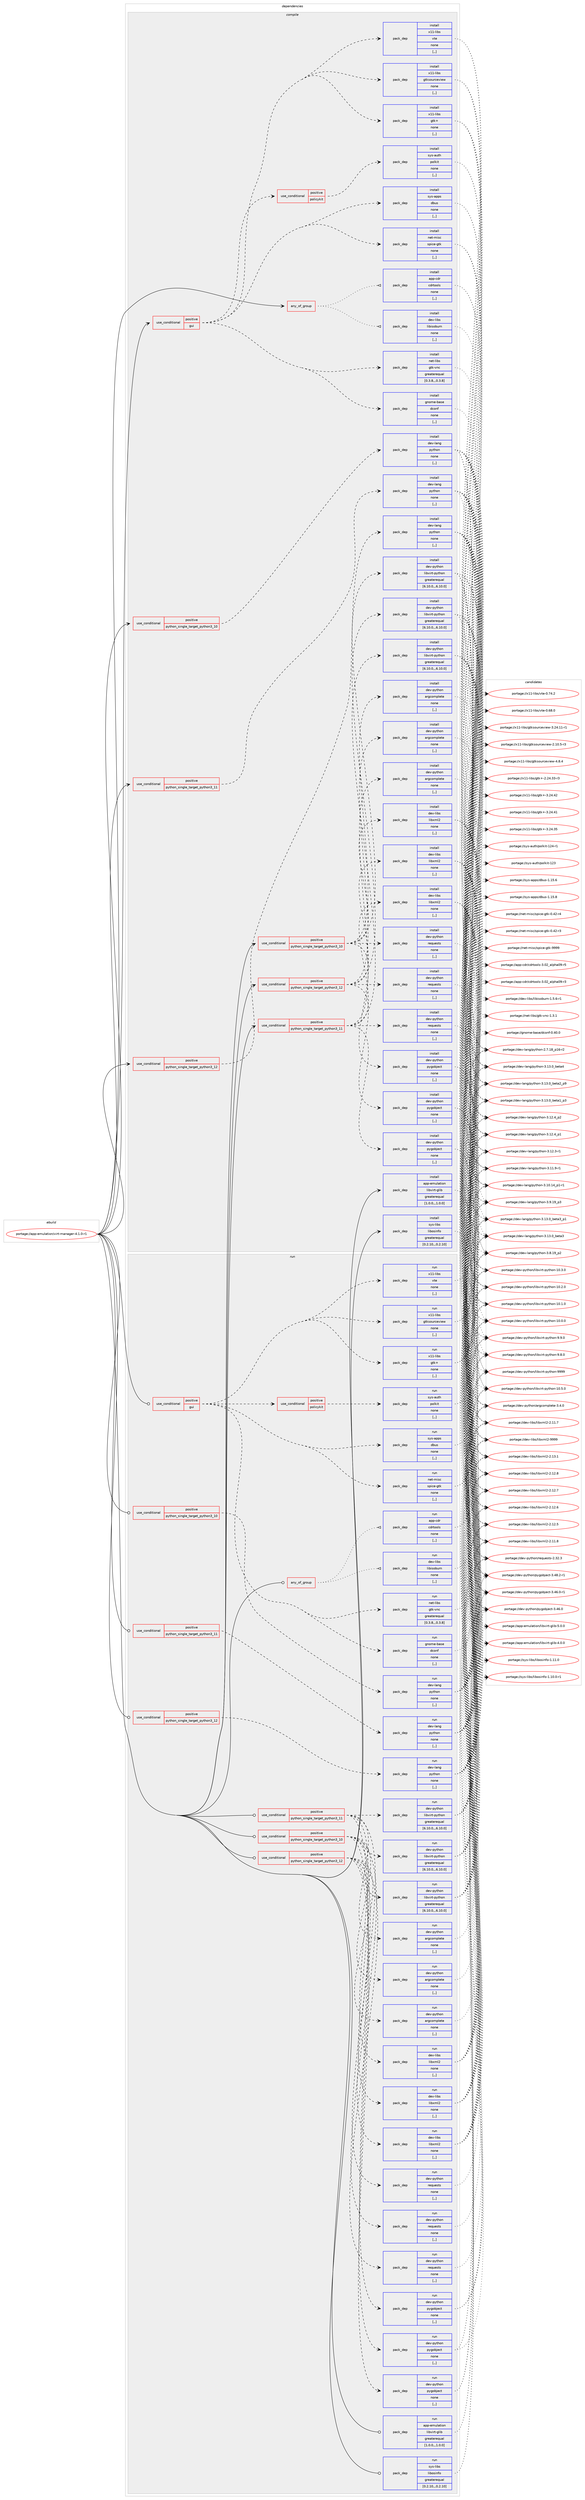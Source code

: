 digraph prolog {

# *************
# Graph options
# *************

newrank=true;
concentrate=true;
compound=true;
graph [rankdir=LR,fontname=Helvetica,fontsize=10,ranksep=1.5];#, ranksep=2.5, nodesep=0.2];
edge  [arrowhead=vee];
node  [fontname=Helvetica,fontsize=10];

# **********
# The ebuild
# **********

subgraph cluster_leftcol {
color=gray;
label=<<i>ebuild</i>>;
id [label="portage://app-emulation/virt-manager-4.1.0-r1", color=red, width=4, href="../app-emulation/virt-manager-4.1.0-r1.svg"];
}

# ****************
# The dependencies
# ****************

subgraph cluster_midcol {
color=gray;
label=<<i>dependencies</i>>;
subgraph cluster_compile {
fillcolor="#eeeeee";
style=filled;
label=<<i>compile</i>>;
subgraph any281 {
dependency31571 [label=<<TABLE BORDER="0" CELLBORDER="1" CELLSPACING="0" CELLPADDING="4"><TR><TD CELLPADDING="10">any_of_group</TD></TR></TABLE>>, shape=none, color=red];subgraph pack22223 {
dependency31572 [label=<<TABLE BORDER="0" CELLBORDER="1" CELLSPACING="0" CELLPADDING="4" WIDTH="220"><TR><TD ROWSPAN="6" CELLPADDING="30">pack_dep</TD></TR><TR><TD WIDTH="110">install</TD></TR><TR><TD>dev-libs</TD></TR><TR><TD>libisoburn</TD></TR><TR><TD>none</TD></TR><TR><TD>[,,]</TD></TR></TABLE>>, shape=none, color=blue];
}
dependency31571:e -> dependency31572:w [weight=20,style="dotted",arrowhead="oinv"];
subgraph pack22224 {
dependency31573 [label=<<TABLE BORDER="0" CELLBORDER="1" CELLSPACING="0" CELLPADDING="4" WIDTH="220"><TR><TD ROWSPAN="6" CELLPADDING="30">pack_dep</TD></TR><TR><TD WIDTH="110">install</TD></TR><TR><TD>app-cdr</TD></TR><TR><TD>cdrtools</TD></TR><TR><TD>none</TD></TR><TR><TD>[,,]</TD></TR></TABLE>>, shape=none, color=blue];
}
dependency31571:e -> dependency31573:w [weight=20,style="dotted",arrowhead="oinv"];
}
id:e -> dependency31571:w [weight=20,style="solid",arrowhead="vee"];
subgraph cond9008 {
dependency31574 [label=<<TABLE BORDER="0" CELLBORDER="1" CELLSPACING="0" CELLPADDING="4"><TR><TD ROWSPAN="3" CELLPADDING="10">use_conditional</TD></TR><TR><TD>positive</TD></TR><TR><TD>gui</TD></TR></TABLE>>, shape=none, color=red];
subgraph pack22225 {
dependency31575 [label=<<TABLE BORDER="0" CELLBORDER="1" CELLSPACING="0" CELLPADDING="4" WIDTH="220"><TR><TD ROWSPAN="6" CELLPADDING="30">pack_dep</TD></TR><TR><TD WIDTH="110">install</TD></TR><TR><TD>gnome-base</TD></TR><TR><TD>dconf</TD></TR><TR><TD>none</TD></TR><TR><TD>[,,]</TD></TR></TABLE>>, shape=none, color=blue];
}
dependency31574:e -> dependency31575:w [weight=20,style="dashed",arrowhead="vee"];
subgraph pack22226 {
dependency31576 [label=<<TABLE BORDER="0" CELLBORDER="1" CELLSPACING="0" CELLPADDING="4" WIDTH="220"><TR><TD ROWSPAN="6" CELLPADDING="30">pack_dep</TD></TR><TR><TD WIDTH="110">install</TD></TR><TR><TD>net-libs</TD></TR><TR><TD>gtk-vnc</TD></TR><TR><TD>greaterequal</TD></TR><TR><TD>[0.3.8,,,0.3.8]</TD></TR></TABLE>>, shape=none, color=blue];
}
dependency31574:e -> dependency31576:w [weight=20,style="dashed",arrowhead="vee"];
subgraph pack22227 {
dependency31577 [label=<<TABLE BORDER="0" CELLBORDER="1" CELLSPACING="0" CELLPADDING="4" WIDTH="220"><TR><TD ROWSPAN="6" CELLPADDING="30">pack_dep</TD></TR><TR><TD WIDTH="110">install</TD></TR><TR><TD>net-misc</TD></TR><TR><TD>spice-gtk</TD></TR><TR><TD>none</TD></TR><TR><TD>[,,]</TD></TR></TABLE>>, shape=none, color=blue];
}
dependency31574:e -> dependency31577:w [weight=20,style="dashed",arrowhead="vee"];
subgraph pack22228 {
dependency31578 [label=<<TABLE BORDER="0" CELLBORDER="1" CELLSPACING="0" CELLPADDING="4" WIDTH="220"><TR><TD ROWSPAN="6" CELLPADDING="30">pack_dep</TD></TR><TR><TD WIDTH="110">install</TD></TR><TR><TD>sys-apps</TD></TR><TR><TD>dbus</TD></TR><TR><TD>none</TD></TR><TR><TD>[,,]</TD></TR></TABLE>>, shape=none, color=blue];
}
dependency31574:e -> dependency31578:w [weight=20,style="dashed",arrowhead="vee"];
subgraph pack22229 {
dependency31579 [label=<<TABLE BORDER="0" CELLBORDER="1" CELLSPACING="0" CELLPADDING="4" WIDTH="220"><TR><TD ROWSPAN="6" CELLPADDING="30">pack_dep</TD></TR><TR><TD WIDTH="110">install</TD></TR><TR><TD>x11-libs</TD></TR><TR><TD>gtk+</TD></TR><TR><TD>none</TD></TR><TR><TD>[,,]</TD></TR></TABLE>>, shape=none, color=blue];
}
dependency31574:e -> dependency31579:w [weight=20,style="dashed",arrowhead="vee"];
subgraph pack22230 {
dependency31580 [label=<<TABLE BORDER="0" CELLBORDER="1" CELLSPACING="0" CELLPADDING="4" WIDTH="220"><TR><TD ROWSPAN="6" CELLPADDING="30">pack_dep</TD></TR><TR><TD WIDTH="110">install</TD></TR><TR><TD>x11-libs</TD></TR><TR><TD>gtksourceview</TD></TR><TR><TD>none</TD></TR><TR><TD>[,,]</TD></TR></TABLE>>, shape=none, color=blue];
}
dependency31574:e -> dependency31580:w [weight=20,style="dashed",arrowhead="vee"];
subgraph pack22231 {
dependency31581 [label=<<TABLE BORDER="0" CELLBORDER="1" CELLSPACING="0" CELLPADDING="4" WIDTH="220"><TR><TD ROWSPAN="6" CELLPADDING="30">pack_dep</TD></TR><TR><TD WIDTH="110">install</TD></TR><TR><TD>x11-libs</TD></TR><TR><TD>vte</TD></TR><TR><TD>none</TD></TR><TR><TD>[,,]</TD></TR></TABLE>>, shape=none, color=blue];
}
dependency31574:e -> dependency31581:w [weight=20,style="dashed",arrowhead="vee"];
subgraph cond9009 {
dependency31582 [label=<<TABLE BORDER="0" CELLBORDER="1" CELLSPACING="0" CELLPADDING="4"><TR><TD ROWSPAN="3" CELLPADDING="10">use_conditional</TD></TR><TR><TD>positive</TD></TR><TR><TD>policykit</TD></TR></TABLE>>, shape=none, color=red];
subgraph pack22232 {
dependency31583 [label=<<TABLE BORDER="0" CELLBORDER="1" CELLSPACING="0" CELLPADDING="4" WIDTH="220"><TR><TD ROWSPAN="6" CELLPADDING="30">pack_dep</TD></TR><TR><TD WIDTH="110">install</TD></TR><TR><TD>sys-auth</TD></TR><TR><TD>polkit</TD></TR><TR><TD>none</TD></TR><TR><TD>[,,]</TD></TR></TABLE>>, shape=none, color=blue];
}
dependency31582:e -> dependency31583:w [weight=20,style="dashed",arrowhead="vee"];
}
dependency31574:e -> dependency31582:w [weight=20,style="dashed",arrowhead="vee"];
}
id:e -> dependency31574:w [weight=20,style="solid",arrowhead="vee"];
subgraph cond9010 {
dependency31584 [label=<<TABLE BORDER="0" CELLBORDER="1" CELLSPACING="0" CELLPADDING="4"><TR><TD ROWSPAN="3" CELLPADDING="10">use_conditional</TD></TR><TR><TD>positive</TD></TR><TR><TD>python_single_target_python3_10</TD></TR></TABLE>>, shape=none, color=red];
subgraph pack22233 {
dependency31585 [label=<<TABLE BORDER="0" CELLBORDER="1" CELLSPACING="0" CELLPADDING="4" WIDTH="220"><TR><TD ROWSPAN="6" CELLPADDING="30">pack_dep</TD></TR><TR><TD WIDTH="110">install</TD></TR><TR><TD>dev-lang</TD></TR><TR><TD>python</TD></TR><TR><TD>none</TD></TR><TR><TD>[,,]</TD></TR></TABLE>>, shape=none, color=blue];
}
dependency31584:e -> dependency31585:w [weight=20,style="dashed",arrowhead="vee"];
}
id:e -> dependency31584:w [weight=20,style="solid",arrowhead="vee"];
subgraph cond9011 {
dependency31586 [label=<<TABLE BORDER="0" CELLBORDER="1" CELLSPACING="0" CELLPADDING="4"><TR><TD ROWSPAN="3" CELLPADDING="10">use_conditional</TD></TR><TR><TD>positive</TD></TR><TR><TD>python_single_target_python3_10</TD></TR></TABLE>>, shape=none, color=red];
subgraph pack22234 {
dependency31587 [label=<<TABLE BORDER="0" CELLBORDER="1" CELLSPACING="0" CELLPADDING="4" WIDTH="220"><TR><TD ROWSPAN="6" CELLPADDING="30">pack_dep</TD></TR><TR><TD WIDTH="110">install</TD></TR><TR><TD>dev-libs</TD></TR><TR><TD>libxml2</TD></TR><TR><TD>none</TD></TR><TR><TD>[,,]</TD></TR></TABLE>>, shape=none, color=blue];
}
dependency31586:e -> dependency31587:w [weight=20,style="dashed",arrowhead="vee"];
subgraph pack22235 {
dependency31588 [label=<<TABLE BORDER="0" CELLBORDER="1" CELLSPACING="0" CELLPADDING="4" WIDTH="220"><TR><TD ROWSPAN="6" CELLPADDING="30">pack_dep</TD></TR><TR><TD WIDTH="110">install</TD></TR><TR><TD>dev-python</TD></TR><TR><TD>argcomplete</TD></TR><TR><TD>none</TD></TR><TR><TD>[,,]</TD></TR></TABLE>>, shape=none, color=blue];
}
dependency31586:e -> dependency31588:w [weight=20,style="dashed",arrowhead="vee"];
subgraph pack22236 {
dependency31589 [label=<<TABLE BORDER="0" CELLBORDER="1" CELLSPACING="0" CELLPADDING="4" WIDTH="220"><TR><TD ROWSPAN="6" CELLPADDING="30">pack_dep</TD></TR><TR><TD WIDTH="110">install</TD></TR><TR><TD>dev-python</TD></TR><TR><TD>libvirt-python</TD></TR><TR><TD>greaterequal</TD></TR><TR><TD>[6.10.0,,,6.10.0]</TD></TR></TABLE>>, shape=none, color=blue];
}
dependency31586:e -> dependency31589:w [weight=20,style="dashed",arrowhead="vee"];
subgraph pack22237 {
dependency31590 [label=<<TABLE BORDER="0" CELLBORDER="1" CELLSPACING="0" CELLPADDING="4" WIDTH="220"><TR><TD ROWSPAN="6" CELLPADDING="30">pack_dep</TD></TR><TR><TD WIDTH="110">install</TD></TR><TR><TD>dev-python</TD></TR><TR><TD>pygobject</TD></TR><TR><TD>none</TD></TR><TR><TD>[,,]</TD></TR></TABLE>>, shape=none, color=blue];
}
dependency31586:e -> dependency31590:w [weight=20,style="dashed",arrowhead="vee"];
subgraph pack22238 {
dependency31591 [label=<<TABLE BORDER="0" CELLBORDER="1" CELLSPACING="0" CELLPADDING="4" WIDTH="220"><TR><TD ROWSPAN="6" CELLPADDING="30">pack_dep</TD></TR><TR><TD WIDTH="110">install</TD></TR><TR><TD>dev-python</TD></TR><TR><TD>requests</TD></TR><TR><TD>none</TD></TR><TR><TD>[,,]</TD></TR></TABLE>>, shape=none, color=blue];
}
dependency31586:e -> dependency31591:w [weight=20,style="dashed",arrowhead="vee"];
}
id:e -> dependency31586:w [weight=20,style="solid",arrowhead="vee"];
subgraph cond9012 {
dependency31592 [label=<<TABLE BORDER="0" CELLBORDER="1" CELLSPACING="0" CELLPADDING="4"><TR><TD ROWSPAN="3" CELLPADDING="10">use_conditional</TD></TR><TR><TD>positive</TD></TR><TR><TD>python_single_target_python3_11</TD></TR></TABLE>>, shape=none, color=red];
subgraph pack22239 {
dependency31593 [label=<<TABLE BORDER="0" CELLBORDER="1" CELLSPACING="0" CELLPADDING="4" WIDTH="220"><TR><TD ROWSPAN="6" CELLPADDING="30">pack_dep</TD></TR><TR><TD WIDTH="110">install</TD></TR><TR><TD>dev-lang</TD></TR><TR><TD>python</TD></TR><TR><TD>none</TD></TR><TR><TD>[,,]</TD></TR></TABLE>>, shape=none, color=blue];
}
dependency31592:e -> dependency31593:w [weight=20,style="dashed",arrowhead="vee"];
}
id:e -> dependency31592:w [weight=20,style="solid",arrowhead="vee"];
subgraph cond9013 {
dependency31594 [label=<<TABLE BORDER="0" CELLBORDER="1" CELLSPACING="0" CELLPADDING="4"><TR><TD ROWSPAN="3" CELLPADDING="10">use_conditional</TD></TR><TR><TD>positive</TD></TR><TR><TD>python_single_target_python3_11</TD></TR></TABLE>>, shape=none, color=red];
subgraph pack22240 {
dependency31595 [label=<<TABLE BORDER="0" CELLBORDER="1" CELLSPACING="0" CELLPADDING="4" WIDTH="220"><TR><TD ROWSPAN="6" CELLPADDING="30">pack_dep</TD></TR><TR><TD WIDTH="110">install</TD></TR><TR><TD>dev-libs</TD></TR><TR><TD>libxml2</TD></TR><TR><TD>none</TD></TR><TR><TD>[,,]</TD></TR></TABLE>>, shape=none, color=blue];
}
dependency31594:e -> dependency31595:w [weight=20,style="dashed",arrowhead="vee"];
subgraph pack22241 {
dependency31596 [label=<<TABLE BORDER="0" CELLBORDER="1" CELLSPACING="0" CELLPADDING="4" WIDTH="220"><TR><TD ROWSPAN="6" CELLPADDING="30">pack_dep</TD></TR><TR><TD WIDTH="110">install</TD></TR><TR><TD>dev-python</TD></TR><TR><TD>argcomplete</TD></TR><TR><TD>none</TD></TR><TR><TD>[,,]</TD></TR></TABLE>>, shape=none, color=blue];
}
dependency31594:e -> dependency31596:w [weight=20,style="dashed",arrowhead="vee"];
subgraph pack22242 {
dependency31597 [label=<<TABLE BORDER="0" CELLBORDER="1" CELLSPACING="0" CELLPADDING="4" WIDTH="220"><TR><TD ROWSPAN="6" CELLPADDING="30">pack_dep</TD></TR><TR><TD WIDTH="110">install</TD></TR><TR><TD>dev-python</TD></TR><TR><TD>libvirt-python</TD></TR><TR><TD>greaterequal</TD></TR><TR><TD>[6.10.0,,,6.10.0]</TD></TR></TABLE>>, shape=none, color=blue];
}
dependency31594:e -> dependency31597:w [weight=20,style="dashed",arrowhead="vee"];
subgraph pack22243 {
dependency31598 [label=<<TABLE BORDER="0" CELLBORDER="1" CELLSPACING="0" CELLPADDING="4" WIDTH="220"><TR><TD ROWSPAN="6" CELLPADDING="30">pack_dep</TD></TR><TR><TD WIDTH="110">install</TD></TR><TR><TD>dev-python</TD></TR><TR><TD>pygobject</TD></TR><TR><TD>none</TD></TR><TR><TD>[,,]</TD></TR></TABLE>>, shape=none, color=blue];
}
dependency31594:e -> dependency31598:w [weight=20,style="dashed",arrowhead="vee"];
subgraph pack22244 {
dependency31599 [label=<<TABLE BORDER="0" CELLBORDER="1" CELLSPACING="0" CELLPADDING="4" WIDTH="220"><TR><TD ROWSPAN="6" CELLPADDING="30">pack_dep</TD></TR><TR><TD WIDTH="110">install</TD></TR><TR><TD>dev-python</TD></TR><TR><TD>requests</TD></TR><TR><TD>none</TD></TR><TR><TD>[,,]</TD></TR></TABLE>>, shape=none, color=blue];
}
dependency31594:e -> dependency31599:w [weight=20,style="dashed",arrowhead="vee"];
}
id:e -> dependency31594:w [weight=20,style="solid",arrowhead="vee"];
subgraph cond9014 {
dependency31600 [label=<<TABLE BORDER="0" CELLBORDER="1" CELLSPACING="0" CELLPADDING="4"><TR><TD ROWSPAN="3" CELLPADDING="10">use_conditional</TD></TR><TR><TD>positive</TD></TR><TR><TD>python_single_target_python3_12</TD></TR></TABLE>>, shape=none, color=red];
subgraph pack22245 {
dependency31601 [label=<<TABLE BORDER="0" CELLBORDER="1" CELLSPACING="0" CELLPADDING="4" WIDTH="220"><TR><TD ROWSPAN="6" CELLPADDING="30">pack_dep</TD></TR><TR><TD WIDTH="110">install</TD></TR><TR><TD>dev-lang</TD></TR><TR><TD>python</TD></TR><TR><TD>none</TD></TR><TR><TD>[,,]</TD></TR></TABLE>>, shape=none, color=blue];
}
dependency31600:e -> dependency31601:w [weight=20,style="dashed",arrowhead="vee"];
}
id:e -> dependency31600:w [weight=20,style="solid",arrowhead="vee"];
subgraph cond9015 {
dependency31602 [label=<<TABLE BORDER="0" CELLBORDER="1" CELLSPACING="0" CELLPADDING="4"><TR><TD ROWSPAN="3" CELLPADDING="10">use_conditional</TD></TR><TR><TD>positive</TD></TR><TR><TD>python_single_target_python3_12</TD></TR></TABLE>>, shape=none, color=red];
subgraph pack22246 {
dependency31603 [label=<<TABLE BORDER="0" CELLBORDER="1" CELLSPACING="0" CELLPADDING="4" WIDTH="220"><TR><TD ROWSPAN="6" CELLPADDING="30">pack_dep</TD></TR><TR><TD WIDTH="110">install</TD></TR><TR><TD>dev-libs</TD></TR><TR><TD>libxml2</TD></TR><TR><TD>none</TD></TR><TR><TD>[,,]</TD></TR></TABLE>>, shape=none, color=blue];
}
dependency31602:e -> dependency31603:w [weight=20,style="dashed",arrowhead="vee"];
subgraph pack22247 {
dependency31604 [label=<<TABLE BORDER="0" CELLBORDER="1" CELLSPACING="0" CELLPADDING="4" WIDTH="220"><TR><TD ROWSPAN="6" CELLPADDING="30">pack_dep</TD></TR><TR><TD WIDTH="110">install</TD></TR><TR><TD>dev-python</TD></TR><TR><TD>argcomplete</TD></TR><TR><TD>none</TD></TR><TR><TD>[,,]</TD></TR></TABLE>>, shape=none, color=blue];
}
dependency31602:e -> dependency31604:w [weight=20,style="dashed",arrowhead="vee"];
subgraph pack22248 {
dependency31605 [label=<<TABLE BORDER="0" CELLBORDER="1" CELLSPACING="0" CELLPADDING="4" WIDTH="220"><TR><TD ROWSPAN="6" CELLPADDING="30">pack_dep</TD></TR><TR><TD WIDTH="110">install</TD></TR><TR><TD>dev-python</TD></TR><TR><TD>libvirt-python</TD></TR><TR><TD>greaterequal</TD></TR><TR><TD>[6.10.0,,,6.10.0]</TD></TR></TABLE>>, shape=none, color=blue];
}
dependency31602:e -> dependency31605:w [weight=20,style="dashed",arrowhead="vee"];
subgraph pack22249 {
dependency31606 [label=<<TABLE BORDER="0" CELLBORDER="1" CELLSPACING="0" CELLPADDING="4" WIDTH="220"><TR><TD ROWSPAN="6" CELLPADDING="30">pack_dep</TD></TR><TR><TD WIDTH="110">install</TD></TR><TR><TD>dev-python</TD></TR><TR><TD>pygobject</TD></TR><TR><TD>none</TD></TR><TR><TD>[,,]</TD></TR></TABLE>>, shape=none, color=blue];
}
dependency31602:e -> dependency31606:w [weight=20,style="dashed",arrowhead="vee"];
subgraph pack22250 {
dependency31607 [label=<<TABLE BORDER="0" CELLBORDER="1" CELLSPACING="0" CELLPADDING="4" WIDTH="220"><TR><TD ROWSPAN="6" CELLPADDING="30">pack_dep</TD></TR><TR><TD WIDTH="110">install</TD></TR><TR><TD>dev-python</TD></TR><TR><TD>requests</TD></TR><TR><TD>none</TD></TR><TR><TD>[,,]</TD></TR></TABLE>>, shape=none, color=blue];
}
dependency31602:e -> dependency31607:w [weight=20,style="dashed",arrowhead="vee"];
}
id:e -> dependency31602:w [weight=20,style="solid",arrowhead="vee"];
subgraph pack22251 {
dependency31608 [label=<<TABLE BORDER="0" CELLBORDER="1" CELLSPACING="0" CELLPADDING="4" WIDTH="220"><TR><TD ROWSPAN="6" CELLPADDING="30">pack_dep</TD></TR><TR><TD WIDTH="110">install</TD></TR><TR><TD>app-emulation</TD></TR><TR><TD>libvirt-glib</TD></TR><TR><TD>greaterequal</TD></TR><TR><TD>[1.0.0,,,1.0.0]</TD></TR></TABLE>>, shape=none, color=blue];
}
id:e -> dependency31608:w [weight=20,style="solid",arrowhead="vee"];
subgraph pack22252 {
dependency31609 [label=<<TABLE BORDER="0" CELLBORDER="1" CELLSPACING="0" CELLPADDING="4" WIDTH="220"><TR><TD ROWSPAN="6" CELLPADDING="30">pack_dep</TD></TR><TR><TD WIDTH="110">install</TD></TR><TR><TD>sys-libs</TD></TR><TR><TD>libosinfo</TD></TR><TR><TD>greaterequal</TD></TR><TR><TD>[0.2.10,,,0.2.10]</TD></TR></TABLE>>, shape=none, color=blue];
}
id:e -> dependency31609:w [weight=20,style="solid",arrowhead="vee"];
}
subgraph cluster_compileandrun {
fillcolor="#eeeeee";
style=filled;
label=<<i>compile and run</i>>;
}
subgraph cluster_run {
fillcolor="#eeeeee";
style=filled;
label=<<i>run</i>>;
subgraph any282 {
dependency31610 [label=<<TABLE BORDER="0" CELLBORDER="1" CELLSPACING="0" CELLPADDING="4"><TR><TD CELLPADDING="10">any_of_group</TD></TR></TABLE>>, shape=none, color=red];subgraph pack22253 {
dependency31611 [label=<<TABLE BORDER="0" CELLBORDER="1" CELLSPACING="0" CELLPADDING="4" WIDTH="220"><TR><TD ROWSPAN="6" CELLPADDING="30">pack_dep</TD></TR><TR><TD WIDTH="110">run</TD></TR><TR><TD>dev-libs</TD></TR><TR><TD>libisoburn</TD></TR><TR><TD>none</TD></TR><TR><TD>[,,]</TD></TR></TABLE>>, shape=none, color=blue];
}
dependency31610:e -> dependency31611:w [weight=20,style="dotted",arrowhead="oinv"];
subgraph pack22254 {
dependency31612 [label=<<TABLE BORDER="0" CELLBORDER="1" CELLSPACING="0" CELLPADDING="4" WIDTH="220"><TR><TD ROWSPAN="6" CELLPADDING="30">pack_dep</TD></TR><TR><TD WIDTH="110">run</TD></TR><TR><TD>app-cdr</TD></TR><TR><TD>cdrtools</TD></TR><TR><TD>none</TD></TR><TR><TD>[,,]</TD></TR></TABLE>>, shape=none, color=blue];
}
dependency31610:e -> dependency31612:w [weight=20,style="dotted",arrowhead="oinv"];
}
id:e -> dependency31610:w [weight=20,style="solid",arrowhead="odot"];
subgraph cond9016 {
dependency31613 [label=<<TABLE BORDER="0" CELLBORDER="1" CELLSPACING="0" CELLPADDING="4"><TR><TD ROWSPAN="3" CELLPADDING="10">use_conditional</TD></TR><TR><TD>positive</TD></TR><TR><TD>gui</TD></TR></TABLE>>, shape=none, color=red];
subgraph pack22255 {
dependency31614 [label=<<TABLE BORDER="0" CELLBORDER="1" CELLSPACING="0" CELLPADDING="4" WIDTH="220"><TR><TD ROWSPAN="6" CELLPADDING="30">pack_dep</TD></TR><TR><TD WIDTH="110">run</TD></TR><TR><TD>gnome-base</TD></TR><TR><TD>dconf</TD></TR><TR><TD>none</TD></TR><TR><TD>[,,]</TD></TR></TABLE>>, shape=none, color=blue];
}
dependency31613:e -> dependency31614:w [weight=20,style="dashed",arrowhead="vee"];
subgraph pack22256 {
dependency31615 [label=<<TABLE BORDER="0" CELLBORDER="1" CELLSPACING="0" CELLPADDING="4" WIDTH="220"><TR><TD ROWSPAN="6" CELLPADDING="30">pack_dep</TD></TR><TR><TD WIDTH="110">run</TD></TR><TR><TD>net-libs</TD></TR><TR><TD>gtk-vnc</TD></TR><TR><TD>greaterequal</TD></TR><TR><TD>[0.3.8,,,0.3.8]</TD></TR></TABLE>>, shape=none, color=blue];
}
dependency31613:e -> dependency31615:w [weight=20,style="dashed",arrowhead="vee"];
subgraph pack22257 {
dependency31616 [label=<<TABLE BORDER="0" CELLBORDER="1" CELLSPACING="0" CELLPADDING="4" WIDTH="220"><TR><TD ROWSPAN="6" CELLPADDING="30">pack_dep</TD></TR><TR><TD WIDTH="110">run</TD></TR><TR><TD>net-misc</TD></TR><TR><TD>spice-gtk</TD></TR><TR><TD>none</TD></TR><TR><TD>[,,]</TD></TR></TABLE>>, shape=none, color=blue];
}
dependency31613:e -> dependency31616:w [weight=20,style="dashed",arrowhead="vee"];
subgraph pack22258 {
dependency31617 [label=<<TABLE BORDER="0" CELLBORDER="1" CELLSPACING="0" CELLPADDING="4" WIDTH="220"><TR><TD ROWSPAN="6" CELLPADDING="30">pack_dep</TD></TR><TR><TD WIDTH="110">run</TD></TR><TR><TD>sys-apps</TD></TR><TR><TD>dbus</TD></TR><TR><TD>none</TD></TR><TR><TD>[,,]</TD></TR></TABLE>>, shape=none, color=blue];
}
dependency31613:e -> dependency31617:w [weight=20,style="dashed",arrowhead="vee"];
subgraph pack22259 {
dependency31618 [label=<<TABLE BORDER="0" CELLBORDER="1" CELLSPACING="0" CELLPADDING="4" WIDTH="220"><TR><TD ROWSPAN="6" CELLPADDING="30">pack_dep</TD></TR><TR><TD WIDTH="110">run</TD></TR><TR><TD>x11-libs</TD></TR><TR><TD>gtk+</TD></TR><TR><TD>none</TD></TR><TR><TD>[,,]</TD></TR></TABLE>>, shape=none, color=blue];
}
dependency31613:e -> dependency31618:w [weight=20,style="dashed",arrowhead="vee"];
subgraph pack22260 {
dependency31619 [label=<<TABLE BORDER="0" CELLBORDER="1" CELLSPACING="0" CELLPADDING="4" WIDTH="220"><TR><TD ROWSPAN="6" CELLPADDING="30">pack_dep</TD></TR><TR><TD WIDTH="110">run</TD></TR><TR><TD>x11-libs</TD></TR><TR><TD>gtksourceview</TD></TR><TR><TD>none</TD></TR><TR><TD>[,,]</TD></TR></TABLE>>, shape=none, color=blue];
}
dependency31613:e -> dependency31619:w [weight=20,style="dashed",arrowhead="vee"];
subgraph pack22261 {
dependency31620 [label=<<TABLE BORDER="0" CELLBORDER="1" CELLSPACING="0" CELLPADDING="4" WIDTH="220"><TR><TD ROWSPAN="6" CELLPADDING="30">pack_dep</TD></TR><TR><TD WIDTH="110">run</TD></TR><TR><TD>x11-libs</TD></TR><TR><TD>vte</TD></TR><TR><TD>none</TD></TR><TR><TD>[,,]</TD></TR></TABLE>>, shape=none, color=blue];
}
dependency31613:e -> dependency31620:w [weight=20,style="dashed",arrowhead="vee"];
subgraph cond9017 {
dependency31621 [label=<<TABLE BORDER="0" CELLBORDER="1" CELLSPACING="0" CELLPADDING="4"><TR><TD ROWSPAN="3" CELLPADDING="10">use_conditional</TD></TR><TR><TD>positive</TD></TR><TR><TD>policykit</TD></TR></TABLE>>, shape=none, color=red];
subgraph pack22262 {
dependency31622 [label=<<TABLE BORDER="0" CELLBORDER="1" CELLSPACING="0" CELLPADDING="4" WIDTH="220"><TR><TD ROWSPAN="6" CELLPADDING="30">pack_dep</TD></TR><TR><TD WIDTH="110">run</TD></TR><TR><TD>sys-auth</TD></TR><TR><TD>polkit</TD></TR><TR><TD>none</TD></TR><TR><TD>[,,]</TD></TR></TABLE>>, shape=none, color=blue];
}
dependency31621:e -> dependency31622:w [weight=20,style="dashed",arrowhead="vee"];
}
dependency31613:e -> dependency31621:w [weight=20,style="dashed",arrowhead="vee"];
}
id:e -> dependency31613:w [weight=20,style="solid",arrowhead="odot"];
subgraph cond9018 {
dependency31623 [label=<<TABLE BORDER="0" CELLBORDER="1" CELLSPACING="0" CELLPADDING="4"><TR><TD ROWSPAN="3" CELLPADDING="10">use_conditional</TD></TR><TR><TD>positive</TD></TR><TR><TD>python_single_target_python3_10</TD></TR></TABLE>>, shape=none, color=red];
subgraph pack22263 {
dependency31624 [label=<<TABLE BORDER="0" CELLBORDER="1" CELLSPACING="0" CELLPADDING="4" WIDTH="220"><TR><TD ROWSPAN="6" CELLPADDING="30">pack_dep</TD></TR><TR><TD WIDTH="110">run</TD></TR><TR><TD>dev-lang</TD></TR><TR><TD>python</TD></TR><TR><TD>none</TD></TR><TR><TD>[,,]</TD></TR></TABLE>>, shape=none, color=blue];
}
dependency31623:e -> dependency31624:w [weight=20,style="dashed",arrowhead="vee"];
}
id:e -> dependency31623:w [weight=20,style="solid",arrowhead="odot"];
subgraph cond9019 {
dependency31625 [label=<<TABLE BORDER="0" CELLBORDER="1" CELLSPACING="0" CELLPADDING="4"><TR><TD ROWSPAN="3" CELLPADDING="10">use_conditional</TD></TR><TR><TD>positive</TD></TR><TR><TD>python_single_target_python3_10</TD></TR></TABLE>>, shape=none, color=red];
subgraph pack22264 {
dependency31626 [label=<<TABLE BORDER="0" CELLBORDER="1" CELLSPACING="0" CELLPADDING="4" WIDTH="220"><TR><TD ROWSPAN="6" CELLPADDING="30">pack_dep</TD></TR><TR><TD WIDTH="110">run</TD></TR><TR><TD>dev-libs</TD></TR><TR><TD>libxml2</TD></TR><TR><TD>none</TD></TR><TR><TD>[,,]</TD></TR></TABLE>>, shape=none, color=blue];
}
dependency31625:e -> dependency31626:w [weight=20,style="dashed",arrowhead="vee"];
subgraph pack22265 {
dependency31627 [label=<<TABLE BORDER="0" CELLBORDER="1" CELLSPACING="0" CELLPADDING="4" WIDTH="220"><TR><TD ROWSPAN="6" CELLPADDING="30">pack_dep</TD></TR><TR><TD WIDTH="110">run</TD></TR><TR><TD>dev-python</TD></TR><TR><TD>argcomplete</TD></TR><TR><TD>none</TD></TR><TR><TD>[,,]</TD></TR></TABLE>>, shape=none, color=blue];
}
dependency31625:e -> dependency31627:w [weight=20,style="dashed",arrowhead="vee"];
subgraph pack22266 {
dependency31628 [label=<<TABLE BORDER="0" CELLBORDER="1" CELLSPACING="0" CELLPADDING="4" WIDTH="220"><TR><TD ROWSPAN="6" CELLPADDING="30">pack_dep</TD></TR><TR><TD WIDTH="110">run</TD></TR><TR><TD>dev-python</TD></TR><TR><TD>libvirt-python</TD></TR><TR><TD>greaterequal</TD></TR><TR><TD>[6.10.0,,,6.10.0]</TD></TR></TABLE>>, shape=none, color=blue];
}
dependency31625:e -> dependency31628:w [weight=20,style="dashed",arrowhead="vee"];
subgraph pack22267 {
dependency31629 [label=<<TABLE BORDER="0" CELLBORDER="1" CELLSPACING="0" CELLPADDING="4" WIDTH="220"><TR><TD ROWSPAN="6" CELLPADDING="30">pack_dep</TD></TR><TR><TD WIDTH="110">run</TD></TR><TR><TD>dev-python</TD></TR><TR><TD>pygobject</TD></TR><TR><TD>none</TD></TR><TR><TD>[,,]</TD></TR></TABLE>>, shape=none, color=blue];
}
dependency31625:e -> dependency31629:w [weight=20,style="dashed",arrowhead="vee"];
subgraph pack22268 {
dependency31630 [label=<<TABLE BORDER="0" CELLBORDER="1" CELLSPACING="0" CELLPADDING="4" WIDTH="220"><TR><TD ROWSPAN="6" CELLPADDING="30">pack_dep</TD></TR><TR><TD WIDTH="110">run</TD></TR><TR><TD>dev-python</TD></TR><TR><TD>requests</TD></TR><TR><TD>none</TD></TR><TR><TD>[,,]</TD></TR></TABLE>>, shape=none, color=blue];
}
dependency31625:e -> dependency31630:w [weight=20,style="dashed",arrowhead="vee"];
}
id:e -> dependency31625:w [weight=20,style="solid",arrowhead="odot"];
subgraph cond9020 {
dependency31631 [label=<<TABLE BORDER="0" CELLBORDER="1" CELLSPACING="0" CELLPADDING="4"><TR><TD ROWSPAN="3" CELLPADDING="10">use_conditional</TD></TR><TR><TD>positive</TD></TR><TR><TD>python_single_target_python3_11</TD></TR></TABLE>>, shape=none, color=red];
subgraph pack22269 {
dependency31632 [label=<<TABLE BORDER="0" CELLBORDER="1" CELLSPACING="0" CELLPADDING="4" WIDTH="220"><TR><TD ROWSPAN="6" CELLPADDING="30">pack_dep</TD></TR><TR><TD WIDTH="110">run</TD></TR><TR><TD>dev-lang</TD></TR><TR><TD>python</TD></TR><TR><TD>none</TD></TR><TR><TD>[,,]</TD></TR></TABLE>>, shape=none, color=blue];
}
dependency31631:e -> dependency31632:w [weight=20,style="dashed",arrowhead="vee"];
}
id:e -> dependency31631:w [weight=20,style="solid",arrowhead="odot"];
subgraph cond9021 {
dependency31633 [label=<<TABLE BORDER="0" CELLBORDER="1" CELLSPACING="0" CELLPADDING="4"><TR><TD ROWSPAN="3" CELLPADDING="10">use_conditional</TD></TR><TR><TD>positive</TD></TR><TR><TD>python_single_target_python3_11</TD></TR></TABLE>>, shape=none, color=red];
subgraph pack22270 {
dependency31634 [label=<<TABLE BORDER="0" CELLBORDER="1" CELLSPACING="0" CELLPADDING="4" WIDTH="220"><TR><TD ROWSPAN="6" CELLPADDING="30">pack_dep</TD></TR><TR><TD WIDTH="110">run</TD></TR><TR><TD>dev-libs</TD></TR><TR><TD>libxml2</TD></TR><TR><TD>none</TD></TR><TR><TD>[,,]</TD></TR></TABLE>>, shape=none, color=blue];
}
dependency31633:e -> dependency31634:w [weight=20,style="dashed",arrowhead="vee"];
subgraph pack22271 {
dependency31635 [label=<<TABLE BORDER="0" CELLBORDER="1" CELLSPACING="0" CELLPADDING="4" WIDTH="220"><TR><TD ROWSPAN="6" CELLPADDING="30">pack_dep</TD></TR><TR><TD WIDTH="110">run</TD></TR><TR><TD>dev-python</TD></TR><TR><TD>argcomplete</TD></TR><TR><TD>none</TD></TR><TR><TD>[,,]</TD></TR></TABLE>>, shape=none, color=blue];
}
dependency31633:e -> dependency31635:w [weight=20,style="dashed",arrowhead="vee"];
subgraph pack22272 {
dependency31636 [label=<<TABLE BORDER="0" CELLBORDER="1" CELLSPACING="0" CELLPADDING="4" WIDTH="220"><TR><TD ROWSPAN="6" CELLPADDING="30">pack_dep</TD></TR><TR><TD WIDTH="110">run</TD></TR><TR><TD>dev-python</TD></TR><TR><TD>libvirt-python</TD></TR><TR><TD>greaterequal</TD></TR><TR><TD>[6.10.0,,,6.10.0]</TD></TR></TABLE>>, shape=none, color=blue];
}
dependency31633:e -> dependency31636:w [weight=20,style="dashed",arrowhead="vee"];
subgraph pack22273 {
dependency31637 [label=<<TABLE BORDER="0" CELLBORDER="1" CELLSPACING="0" CELLPADDING="4" WIDTH="220"><TR><TD ROWSPAN="6" CELLPADDING="30">pack_dep</TD></TR><TR><TD WIDTH="110">run</TD></TR><TR><TD>dev-python</TD></TR><TR><TD>pygobject</TD></TR><TR><TD>none</TD></TR><TR><TD>[,,]</TD></TR></TABLE>>, shape=none, color=blue];
}
dependency31633:e -> dependency31637:w [weight=20,style="dashed",arrowhead="vee"];
subgraph pack22274 {
dependency31638 [label=<<TABLE BORDER="0" CELLBORDER="1" CELLSPACING="0" CELLPADDING="4" WIDTH="220"><TR><TD ROWSPAN="6" CELLPADDING="30">pack_dep</TD></TR><TR><TD WIDTH="110">run</TD></TR><TR><TD>dev-python</TD></TR><TR><TD>requests</TD></TR><TR><TD>none</TD></TR><TR><TD>[,,]</TD></TR></TABLE>>, shape=none, color=blue];
}
dependency31633:e -> dependency31638:w [weight=20,style="dashed",arrowhead="vee"];
}
id:e -> dependency31633:w [weight=20,style="solid",arrowhead="odot"];
subgraph cond9022 {
dependency31639 [label=<<TABLE BORDER="0" CELLBORDER="1" CELLSPACING="0" CELLPADDING="4"><TR><TD ROWSPAN="3" CELLPADDING="10">use_conditional</TD></TR><TR><TD>positive</TD></TR><TR><TD>python_single_target_python3_12</TD></TR></TABLE>>, shape=none, color=red];
subgraph pack22275 {
dependency31640 [label=<<TABLE BORDER="0" CELLBORDER="1" CELLSPACING="0" CELLPADDING="4" WIDTH="220"><TR><TD ROWSPAN="6" CELLPADDING="30">pack_dep</TD></TR><TR><TD WIDTH="110">run</TD></TR><TR><TD>dev-lang</TD></TR><TR><TD>python</TD></TR><TR><TD>none</TD></TR><TR><TD>[,,]</TD></TR></TABLE>>, shape=none, color=blue];
}
dependency31639:e -> dependency31640:w [weight=20,style="dashed",arrowhead="vee"];
}
id:e -> dependency31639:w [weight=20,style="solid",arrowhead="odot"];
subgraph cond9023 {
dependency31641 [label=<<TABLE BORDER="0" CELLBORDER="1" CELLSPACING="0" CELLPADDING="4"><TR><TD ROWSPAN="3" CELLPADDING="10">use_conditional</TD></TR><TR><TD>positive</TD></TR><TR><TD>python_single_target_python3_12</TD></TR></TABLE>>, shape=none, color=red];
subgraph pack22276 {
dependency31642 [label=<<TABLE BORDER="0" CELLBORDER="1" CELLSPACING="0" CELLPADDING="4" WIDTH="220"><TR><TD ROWSPAN="6" CELLPADDING="30">pack_dep</TD></TR><TR><TD WIDTH="110">run</TD></TR><TR><TD>dev-libs</TD></TR><TR><TD>libxml2</TD></TR><TR><TD>none</TD></TR><TR><TD>[,,]</TD></TR></TABLE>>, shape=none, color=blue];
}
dependency31641:e -> dependency31642:w [weight=20,style="dashed",arrowhead="vee"];
subgraph pack22277 {
dependency31643 [label=<<TABLE BORDER="0" CELLBORDER="1" CELLSPACING="0" CELLPADDING="4" WIDTH="220"><TR><TD ROWSPAN="6" CELLPADDING="30">pack_dep</TD></TR><TR><TD WIDTH="110">run</TD></TR><TR><TD>dev-python</TD></TR><TR><TD>argcomplete</TD></TR><TR><TD>none</TD></TR><TR><TD>[,,]</TD></TR></TABLE>>, shape=none, color=blue];
}
dependency31641:e -> dependency31643:w [weight=20,style="dashed",arrowhead="vee"];
subgraph pack22278 {
dependency31644 [label=<<TABLE BORDER="0" CELLBORDER="1" CELLSPACING="0" CELLPADDING="4" WIDTH="220"><TR><TD ROWSPAN="6" CELLPADDING="30">pack_dep</TD></TR><TR><TD WIDTH="110">run</TD></TR><TR><TD>dev-python</TD></TR><TR><TD>libvirt-python</TD></TR><TR><TD>greaterequal</TD></TR><TR><TD>[6.10.0,,,6.10.0]</TD></TR></TABLE>>, shape=none, color=blue];
}
dependency31641:e -> dependency31644:w [weight=20,style="dashed",arrowhead="vee"];
subgraph pack22279 {
dependency31645 [label=<<TABLE BORDER="0" CELLBORDER="1" CELLSPACING="0" CELLPADDING="4" WIDTH="220"><TR><TD ROWSPAN="6" CELLPADDING="30">pack_dep</TD></TR><TR><TD WIDTH="110">run</TD></TR><TR><TD>dev-python</TD></TR><TR><TD>pygobject</TD></TR><TR><TD>none</TD></TR><TR><TD>[,,]</TD></TR></TABLE>>, shape=none, color=blue];
}
dependency31641:e -> dependency31645:w [weight=20,style="dashed",arrowhead="vee"];
subgraph pack22280 {
dependency31646 [label=<<TABLE BORDER="0" CELLBORDER="1" CELLSPACING="0" CELLPADDING="4" WIDTH="220"><TR><TD ROWSPAN="6" CELLPADDING="30">pack_dep</TD></TR><TR><TD WIDTH="110">run</TD></TR><TR><TD>dev-python</TD></TR><TR><TD>requests</TD></TR><TR><TD>none</TD></TR><TR><TD>[,,]</TD></TR></TABLE>>, shape=none, color=blue];
}
dependency31641:e -> dependency31646:w [weight=20,style="dashed",arrowhead="vee"];
}
id:e -> dependency31641:w [weight=20,style="solid",arrowhead="odot"];
subgraph pack22281 {
dependency31647 [label=<<TABLE BORDER="0" CELLBORDER="1" CELLSPACING="0" CELLPADDING="4" WIDTH="220"><TR><TD ROWSPAN="6" CELLPADDING="30">pack_dep</TD></TR><TR><TD WIDTH="110">run</TD></TR><TR><TD>app-emulation</TD></TR><TR><TD>libvirt-glib</TD></TR><TR><TD>greaterequal</TD></TR><TR><TD>[1.0.0,,,1.0.0]</TD></TR></TABLE>>, shape=none, color=blue];
}
id:e -> dependency31647:w [weight=20,style="solid",arrowhead="odot"];
subgraph pack22282 {
dependency31648 [label=<<TABLE BORDER="0" CELLBORDER="1" CELLSPACING="0" CELLPADDING="4" WIDTH="220"><TR><TD ROWSPAN="6" CELLPADDING="30">pack_dep</TD></TR><TR><TD WIDTH="110">run</TD></TR><TR><TD>sys-libs</TD></TR><TR><TD>libosinfo</TD></TR><TR><TD>greaterequal</TD></TR><TR><TD>[0.2.10,,,0.2.10]</TD></TR></TABLE>>, shape=none, color=blue];
}
id:e -> dependency31648:w [weight=20,style="solid",arrowhead="odot"];
}
}

# **************
# The candidates
# **************

subgraph cluster_choices {
rank=same;
color=gray;
label=<<i>candidates</i>>;

subgraph choice22223 {
color=black;
nodesep=1;
choice10010111845108105981154710810598105115111981171141104549465346544511449 [label="portage://dev-libs/libisoburn-1.5.6-r1", color=red, width=4,href="../dev-libs/libisoburn-1.5.6-r1.svg"];
dependency31572:e -> choice10010111845108105981154710810598105115111981171141104549465346544511449:w [style=dotted,weight="100"];
}
subgraph choice22224 {
color=black;
nodesep=1;
choice9711211245991001144799100114116111111108115455146485095971081121049748574511453 [label="portage://app-cdr/cdrtools-3.02_alpha09-r5", color=red, width=4,href="../app-cdr/cdrtools-3.02_alpha09-r5.svg"];
choice9711211245991001144799100114116111111108115455146485095971081121049748574511451 [label="portage://app-cdr/cdrtools-3.02_alpha09-r3", color=red, width=4,href="../app-cdr/cdrtools-3.02_alpha09-r3.svg"];
dependency31573:e -> choice9711211245991001144799100114116111111108115455146485095971081121049748574511453:w [style=dotted,weight="100"];
dependency31573:e -> choice9711211245991001144799100114116111111108115455146485095971081121049748574511451:w [style=dotted,weight="100"];
}
subgraph choice22225 {
color=black;
nodesep=1;
choice103110111109101459897115101471009911111010245484652484648 [label="portage://gnome-base/dconf-0.40.0", color=red, width=4,href="../gnome-base/dconf-0.40.0.svg"];
dependency31575:e -> choice103110111109101459897115101471009911111010245484652484648:w [style=dotted,weight="100"];
}
subgraph choice22226 {
color=black;
nodesep=1;
choice1101011164510810598115471031161074511811099454946514649 [label="portage://net-libs/gtk-vnc-1.3.1", color=red, width=4,href="../net-libs/gtk-vnc-1.3.1.svg"];
dependency31576:e -> choice1101011164510810598115471031161074511811099454946514649:w [style=dotted,weight="100"];
}
subgraph choice22227 {
color=black;
nodesep=1;
choice11010111645109105115994711511210599101451031161074557575757 [label="portage://net-misc/spice-gtk-9999", color=red, width=4,href="../net-misc/spice-gtk-9999.svg"];
choice110101116451091051159947115112105991014510311610745484652504511452 [label="portage://net-misc/spice-gtk-0.42-r4", color=red, width=4,href="../net-misc/spice-gtk-0.42-r4.svg"];
choice110101116451091051159947115112105991014510311610745484652504511451 [label="portage://net-misc/spice-gtk-0.42-r3", color=red, width=4,href="../net-misc/spice-gtk-0.42-r3.svg"];
dependency31577:e -> choice11010111645109105115994711511210599101451031161074557575757:w [style=dotted,weight="100"];
dependency31577:e -> choice110101116451091051159947115112105991014510311610745484652504511452:w [style=dotted,weight="100"];
dependency31577:e -> choice110101116451091051159947115112105991014510311610745484652504511451:w [style=dotted,weight="100"];
}
subgraph choice22228 {
color=black;
nodesep=1;
choice1151211154597112112115471009811711545494649534656 [label="portage://sys-apps/dbus-1.15.8", color=red, width=4,href="../sys-apps/dbus-1.15.8.svg"];
choice1151211154597112112115471009811711545494649534654 [label="portage://sys-apps/dbus-1.15.6", color=red, width=4,href="../sys-apps/dbus-1.15.6.svg"];
dependency31578:e -> choice1151211154597112112115471009811711545494649534656:w [style=dotted,weight="100"];
dependency31578:e -> choice1151211154597112112115471009811711545494649534654:w [style=dotted,weight="100"];
}
subgraph choice22229 {
color=black;
nodesep=1;
choice1204949451081059811547103116107434551465052465250 [label="portage://x11-libs/gtk+-3.24.42", color=red, width=4,href="../x11-libs/gtk+-3.24.42.svg"];
choice1204949451081059811547103116107434551465052465249 [label="portage://x11-libs/gtk+-3.24.41", color=red, width=4,href="../x11-libs/gtk+-3.24.41.svg"];
choice1204949451081059811547103116107434551465052465153 [label="portage://x11-libs/gtk+-3.24.35", color=red, width=4,href="../x11-libs/gtk+-3.24.35.svg"];
choice12049494510810598115471031161074345504650524651514511451 [label="portage://x11-libs/gtk+-2.24.33-r3", color=red, width=4,href="../x11-libs/gtk+-2.24.33-r3.svg"];
dependency31579:e -> choice1204949451081059811547103116107434551465052465250:w [style=dotted,weight="100"];
dependency31579:e -> choice1204949451081059811547103116107434551465052465249:w [style=dotted,weight="100"];
dependency31579:e -> choice1204949451081059811547103116107434551465052465153:w [style=dotted,weight="100"];
dependency31579:e -> choice12049494510810598115471031161074345504650524651514511451:w [style=dotted,weight="100"];
}
subgraph choice22230 {
color=black;
nodesep=1;
choice120494945108105981154710311610711511111711499101118105101119455246564652 [label="portage://x11-libs/gtksourceview-4.8.4", color=red, width=4,href="../x11-libs/gtksourceview-4.8.4.svg"];
choice12049494510810598115471031161071151111171149910111810510111945514650524649494511449 [label="portage://x11-libs/gtksourceview-3.24.11-r1", color=red, width=4,href="../x11-libs/gtksourceview-3.24.11-r1.svg"];
choice120494945108105981154710311610711511111711499101118105101119455046494846534511451 [label="portage://x11-libs/gtksourceview-2.10.5-r3", color=red, width=4,href="../x11-libs/gtksourceview-2.10.5-r3.svg"];
dependency31580:e -> choice120494945108105981154710311610711511111711499101118105101119455246564652:w [style=dotted,weight="100"];
dependency31580:e -> choice12049494510810598115471031161071151111171149910111810510111945514650524649494511449:w [style=dotted,weight="100"];
dependency31580:e -> choice120494945108105981154710311610711511111711499101118105101119455046494846534511451:w [style=dotted,weight="100"];
}
subgraph choice22231 {
color=black;
nodesep=1;
choice120494945108105981154711811610145484655524650 [label="portage://x11-libs/vte-0.74.2", color=red, width=4,href="../x11-libs/vte-0.74.2.svg"];
choice120494945108105981154711811610145484654564648 [label="portage://x11-libs/vte-0.68.0", color=red, width=4,href="../x11-libs/vte-0.68.0.svg"];
dependency31581:e -> choice120494945108105981154711811610145484655524650:w [style=dotted,weight="100"];
dependency31581:e -> choice120494945108105981154711811610145484654564648:w [style=dotted,weight="100"];
}
subgraph choice22232 {
color=black;
nodesep=1;
choice115121115459711711610447112111108107105116454950524511449 [label="portage://sys-auth/polkit-124-r1", color=red, width=4,href="../sys-auth/polkit-124-r1.svg"];
choice11512111545971171161044711211110810710511645495051 [label="portage://sys-auth/polkit-123", color=red, width=4,href="../sys-auth/polkit-123.svg"];
dependency31583:e -> choice115121115459711711610447112111108107105116454950524511449:w [style=dotted,weight="100"];
dependency31583:e -> choice11512111545971171161044711211110810710511645495051:w [style=dotted,weight="100"];
}
subgraph choice22233 {
color=black;
nodesep=1;
choice1001011184510897110103471121211161041111104551464951464895981011169752 [label="portage://dev-lang/python-3.13.0_beta4", color=red, width=4,href="../dev-lang/python-3.13.0_beta4.svg"];
choice10010111845108971101034711212111610411111045514649514648959810111697519511249 [label="portage://dev-lang/python-3.13.0_beta3_p1", color=red, width=4,href="../dev-lang/python-3.13.0_beta3_p1.svg"];
choice1001011184510897110103471121211161041111104551464951464895981011169751 [label="portage://dev-lang/python-3.13.0_beta3", color=red, width=4,href="../dev-lang/python-3.13.0_beta3.svg"];
choice10010111845108971101034711212111610411111045514649514648959810111697509511257 [label="portage://dev-lang/python-3.13.0_beta2_p9", color=red, width=4,href="../dev-lang/python-3.13.0_beta2_p9.svg"];
choice10010111845108971101034711212111610411111045514649514648959810111697499511251 [label="portage://dev-lang/python-3.13.0_beta1_p3", color=red, width=4,href="../dev-lang/python-3.13.0_beta1_p3.svg"];
choice100101118451089711010347112121116104111110455146495046529511250 [label="portage://dev-lang/python-3.12.4_p2", color=red, width=4,href="../dev-lang/python-3.12.4_p2.svg"];
choice100101118451089711010347112121116104111110455146495046529511249 [label="portage://dev-lang/python-3.12.4_p1", color=red, width=4,href="../dev-lang/python-3.12.4_p1.svg"];
choice100101118451089711010347112121116104111110455146495046514511449 [label="portage://dev-lang/python-3.12.3-r1", color=red, width=4,href="../dev-lang/python-3.12.3-r1.svg"];
choice100101118451089711010347112121116104111110455146494946574511449 [label="portage://dev-lang/python-3.11.9-r1", color=red, width=4,href="../dev-lang/python-3.11.9-r1.svg"];
choice100101118451089711010347112121116104111110455146494846495295112494511449 [label="portage://dev-lang/python-3.10.14_p1-r1", color=red, width=4,href="../dev-lang/python-3.10.14_p1-r1.svg"];
choice100101118451089711010347112121116104111110455146574649579511251 [label="portage://dev-lang/python-3.9.19_p3", color=red, width=4,href="../dev-lang/python-3.9.19_p3.svg"];
choice100101118451089711010347112121116104111110455146564649579511250 [label="portage://dev-lang/python-3.8.19_p2", color=red, width=4,href="../dev-lang/python-3.8.19_p2.svg"];
choice100101118451089711010347112121116104111110455046554649569511249544511450 [label="portage://dev-lang/python-2.7.18_p16-r2", color=red, width=4,href="../dev-lang/python-2.7.18_p16-r2.svg"];
dependency31585:e -> choice1001011184510897110103471121211161041111104551464951464895981011169752:w [style=dotted,weight="100"];
dependency31585:e -> choice10010111845108971101034711212111610411111045514649514648959810111697519511249:w [style=dotted,weight="100"];
dependency31585:e -> choice1001011184510897110103471121211161041111104551464951464895981011169751:w [style=dotted,weight="100"];
dependency31585:e -> choice10010111845108971101034711212111610411111045514649514648959810111697509511257:w [style=dotted,weight="100"];
dependency31585:e -> choice10010111845108971101034711212111610411111045514649514648959810111697499511251:w [style=dotted,weight="100"];
dependency31585:e -> choice100101118451089711010347112121116104111110455146495046529511250:w [style=dotted,weight="100"];
dependency31585:e -> choice100101118451089711010347112121116104111110455146495046529511249:w [style=dotted,weight="100"];
dependency31585:e -> choice100101118451089711010347112121116104111110455146495046514511449:w [style=dotted,weight="100"];
dependency31585:e -> choice100101118451089711010347112121116104111110455146494946574511449:w [style=dotted,weight="100"];
dependency31585:e -> choice100101118451089711010347112121116104111110455146494846495295112494511449:w [style=dotted,weight="100"];
dependency31585:e -> choice100101118451089711010347112121116104111110455146574649579511251:w [style=dotted,weight="100"];
dependency31585:e -> choice100101118451089711010347112121116104111110455146564649579511250:w [style=dotted,weight="100"];
dependency31585:e -> choice100101118451089711010347112121116104111110455046554649569511249544511450:w [style=dotted,weight="100"];
}
subgraph choice22234 {
color=black;
nodesep=1;
choice10010111845108105981154710810598120109108504557575757 [label="portage://dev-libs/libxml2-9999", color=red, width=4,href="../dev-libs/libxml2-9999.svg"];
choice100101118451081059811547108105981201091085045504649514649 [label="portage://dev-libs/libxml2-2.13.1", color=red, width=4,href="../dev-libs/libxml2-2.13.1.svg"];
choice100101118451081059811547108105981201091085045504649504656 [label="portage://dev-libs/libxml2-2.12.8", color=red, width=4,href="../dev-libs/libxml2-2.12.8.svg"];
choice100101118451081059811547108105981201091085045504649504655 [label="portage://dev-libs/libxml2-2.12.7", color=red, width=4,href="../dev-libs/libxml2-2.12.7.svg"];
choice100101118451081059811547108105981201091085045504649504654 [label="portage://dev-libs/libxml2-2.12.6", color=red, width=4,href="../dev-libs/libxml2-2.12.6.svg"];
choice100101118451081059811547108105981201091085045504649504653 [label="portage://dev-libs/libxml2-2.12.5", color=red, width=4,href="../dev-libs/libxml2-2.12.5.svg"];
choice100101118451081059811547108105981201091085045504649494656 [label="portage://dev-libs/libxml2-2.11.8", color=red, width=4,href="../dev-libs/libxml2-2.11.8.svg"];
choice100101118451081059811547108105981201091085045504649494655 [label="portage://dev-libs/libxml2-2.11.7", color=red, width=4,href="../dev-libs/libxml2-2.11.7.svg"];
dependency31587:e -> choice10010111845108105981154710810598120109108504557575757:w [style=dotted,weight="100"];
dependency31587:e -> choice100101118451081059811547108105981201091085045504649514649:w [style=dotted,weight="100"];
dependency31587:e -> choice100101118451081059811547108105981201091085045504649504656:w [style=dotted,weight="100"];
dependency31587:e -> choice100101118451081059811547108105981201091085045504649504655:w [style=dotted,weight="100"];
dependency31587:e -> choice100101118451081059811547108105981201091085045504649504654:w [style=dotted,weight="100"];
dependency31587:e -> choice100101118451081059811547108105981201091085045504649504653:w [style=dotted,weight="100"];
dependency31587:e -> choice100101118451081059811547108105981201091085045504649494656:w [style=dotted,weight="100"];
dependency31587:e -> choice100101118451081059811547108105981201091085045504649494655:w [style=dotted,weight="100"];
}
subgraph choice22235 {
color=black;
nodesep=1;
choice10010111845112121116104111110479711410399111109112108101116101455146524648 [label="portage://dev-python/argcomplete-3.4.0", color=red, width=4,href="../dev-python/argcomplete-3.4.0.svg"];
dependency31588:e -> choice10010111845112121116104111110479711410399111109112108101116101455146524648:w [style=dotted,weight="100"];
}
subgraph choice22236 {
color=black;
nodesep=1;
choice100101118451121211161041111104710810598118105114116451121211161041111104557575757 [label="portage://dev-python/libvirt-python-9999", color=red, width=4,href="../dev-python/libvirt-python-9999.svg"];
choice1001011184511212111610411111047108105981181051141164511212111610411111045494846534648 [label="portage://dev-python/libvirt-python-10.5.0", color=red, width=4,href="../dev-python/libvirt-python-10.5.0.svg"];
choice1001011184511212111610411111047108105981181051141164511212111610411111045494846514648 [label="portage://dev-python/libvirt-python-10.3.0", color=red, width=4,href="../dev-python/libvirt-python-10.3.0.svg"];
choice1001011184511212111610411111047108105981181051141164511212111610411111045494846504648 [label="portage://dev-python/libvirt-python-10.2.0", color=red, width=4,href="../dev-python/libvirt-python-10.2.0.svg"];
choice1001011184511212111610411111047108105981181051141164511212111610411111045494846494648 [label="portage://dev-python/libvirt-python-10.1.0", color=red, width=4,href="../dev-python/libvirt-python-10.1.0.svg"];
choice1001011184511212111610411111047108105981181051141164511212111610411111045494846484648 [label="portage://dev-python/libvirt-python-10.0.0", color=red, width=4,href="../dev-python/libvirt-python-10.0.0.svg"];
choice10010111845112121116104111110471081059811810511411645112121116104111110455746574648 [label="portage://dev-python/libvirt-python-9.9.0", color=red, width=4,href="../dev-python/libvirt-python-9.9.0.svg"];
choice10010111845112121116104111110471081059811810511411645112121116104111110455746564648 [label="portage://dev-python/libvirt-python-9.8.0", color=red, width=4,href="../dev-python/libvirt-python-9.8.0.svg"];
dependency31589:e -> choice100101118451121211161041111104710810598118105114116451121211161041111104557575757:w [style=dotted,weight="100"];
dependency31589:e -> choice1001011184511212111610411111047108105981181051141164511212111610411111045494846534648:w [style=dotted,weight="100"];
dependency31589:e -> choice1001011184511212111610411111047108105981181051141164511212111610411111045494846514648:w [style=dotted,weight="100"];
dependency31589:e -> choice1001011184511212111610411111047108105981181051141164511212111610411111045494846504648:w [style=dotted,weight="100"];
dependency31589:e -> choice1001011184511212111610411111047108105981181051141164511212111610411111045494846494648:w [style=dotted,weight="100"];
dependency31589:e -> choice1001011184511212111610411111047108105981181051141164511212111610411111045494846484648:w [style=dotted,weight="100"];
dependency31589:e -> choice10010111845112121116104111110471081059811810511411645112121116104111110455746574648:w [style=dotted,weight="100"];
dependency31589:e -> choice10010111845112121116104111110471081059811810511411645112121116104111110455746564648:w [style=dotted,weight="100"];
}
subgraph choice22237 {
color=black;
nodesep=1;
choice10010111845112121116104111110471121211031119810610199116455146525646504511449 [label="portage://dev-python/pygobject-3.48.2-r1", color=red, width=4,href="../dev-python/pygobject-3.48.2-r1.svg"];
choice10010111845112121116104111110471121211031119810610199116455146525446484511449 [label="portage://dev-python/pygobject-3.46.0-r1", color=red, width=4,href="../dev-python/pygobject-3.46.0-r1.svg"];
choice1001011184511212111610411111047112121103111981061019911645514652544648 [label="portage://dev-python/pygobject-3.46.0", color=red, width=4,href="../dev-python/pygobject-3.46.0.svg"];
dependency31590:e -> choice10010111845112121116104111110471121211031119810610199116455146525646504511449:w [style=dotted,weight="100"];
dependency31590:e -> choice10010111845112121116104111110471121211031119810610199116455146525446484511449:w [style=dotted,weight="100"];
dependency31590:e -> choice1001011184511212111610411111047112121103111981061019911645514652544648:w [style=dotted,weight="100"];
}
subgraph choice22238 {
color=black;
nodesep=1;
choice100101118451121211161041111104711410111311710111511611545504651504651 [label="portage://dev-python/requests-2.32.3", color=red, width=4,href="../dev-python/requests-2.32.3.svg"];
dependency31591:e -> choice100101118451121211161041111104711410111311710111511611545504651504651:w [style=dotted,weight="100"];
}
subgraph choice22239 {
color=black;
nodesep=1;
choice1001011184510897110103471121211161041111104551464951464895981011169752 [label="portage://dev-lang/python-3.13.0_beta4", color=red, width=4,href="../dev-lang/python-3.13.0_beta4.svg"];
choice10010111845108971101034711212111610411111045514649514648959810111697519511249 [label="portage://dev-lang/python-3.13.0_beta3_p1", color=red, width=4,href="../dev-lang/python-3.13.0_beta3_p1.svg"];
choice1001011184510897110103471121211161041111104551464951464895981011169751 [label="portage://dev-lang/python-3.13.0_beta3", color=red, width=4,href="../dev-lang/python-3.13.0_beta3.svg"];
choice10010111845108971101034711212111610411111045514649514648959810111697509511257 [label="portage://dev-lang/python-3.13.0_beta2_p9", color=red, width=4,href="../dev-lang/python-3.13.0_beta2_p9.svg"];
choice10010111845108971101034711212111610411111045514649514648959810111697499511251 [label="portage://dev-lang/python-3.13.0_beta1_p3", color=red, width=4,href="../dev-lang/python-3.13.0_beta1_p3.svg"];
choice100101118451089711010347112121116104111110455146495046529511250 [label="portage://dev-lang/python-3.12.4_p2", color=red, width=4,href="../dev-lang/python-3.12.4_p2.svg"];
choice100101118451089711010347112121116104111110455146495046529511249 [label="portage://dev-lang/python-3.12.4_p1", color=red, width=4,href="../dev-lang/python-3.12.4_p1.svg"];
choice100101118451089711010347112121116104111110455146495046514511449 [label="portage://dev-lang/python-3.12.3-r1", color=red, width=4,href="../dev-lang/python-3.12.3-r1.svg"];
choice100101118451089711010347112121116104111110455146494946574511449 [label="portage://dev-lang/python-3.11.9-r1", color=red, width=4,href="../dev-lang/python-3.11.9-r1.svg"];
choice100101118451089711010347112121116104111110455146494846495295112494511449 [label="portage://dev-lang/python-3.10.14_p1-r1", color=red, width=4,href="../dev-lang/python-3.10.14_p1-r1.svg"];
choice100101118451089711010347112121116104111110455146574649579511251 [label="portage://dev-lang/python-3.9.19_p3", color=red, width=4,href="../dev-lang/python-3.9.19_p3.svg"];
choice100101118451089711010347112121116104111110455146564649579511250 [label="portage://dev-lang/python-3.8.19_p2", color=red, width=4,href="../dev-lang/python-3.8.19_p2.svg"];
choice100101118451089711010347112121116104111110455046554649569511249544511450 [label="portage://dev-lang/python-2.7.18_p16-r2", color=red, width=4,href="../dev-lang/python-2.7.18_p16-r2.svg"];
dependency31593:e -> choice1001011184510897110103471121211161041111104551464951464895981011169752:w [style=dotted,weight="100"];
dependency31593:e -> choice10010111845108971101034711212111610411111045514649514648959810111697519511249:w [style=dotted,weight="100"];
dependency31593:e -> choice1001011184510897110103471121211161041111104551464951464895981011169751:w [style=dotted,weight="100"];
dependency31593:e -> choice10010111845108971101034711212111610411111045514649514648959810111697509511257:w [style=dotted,weight="100"];
dependency31593:e -> choice10010111845108971101034711212111610411111045514649514648959810111697499511251:w [style=dotted,weight="100"];
dependency31593:e -> choice100101118451089711010347112121116104111110455146495046529511250:w [style=dotted,weight="100"];
dependency31593:e -> choice100101118451089711010347112121116104111110455146495046529511249:w [style=dotted,weight="100"];
dependency31593:e -> choice100101118451089711010347112121116104111110455146495046514511449:w [style=dotted,weight="100"];
dependency31593:e -> choice100101118451089711010347112121116104111110455146494946574511449:w [style=dotted,weight="100"];
dependency31593:e -> choice100101118451089711010347112121116104111110455146494846495295112494511449:w [style=dotted,weight="100"];
dependency31593:e -> choice100101118451089711010347112121116104111110455146574649579511251:w [style=dotted,weight="100"];
dependency31593:e -> choice100101118451089711010347112121116104111110455146564649579511250:w [style=dotted,weight="100"];
dependency31593:e -> choice100101118451089711010347112121116104111110455046554649569511249544511450:w [style=dotted,weight="100"];
}
subgraph choice22240 {
color=black;
nodesep=1;
choice10010111845108105981154710810598120109108504557575757 [label="portage://dev-libs/libxml2-9999", color=red, width=4,href="../dev-libs/libxml2-9999.svg"];
choice100101118451081059811547108105981201091085045504649514649 [label="portage://dev-libs/libxml2-2.13.1", color=red, width=4,href="../dev-libs/libxml2-2.13.1.svg"];
choice100101118451081059811547108105981201091085045504649504656 [label="portage://dev-libs/libxml2-2.12.8", color=red, width=4,href="../dev-libs/libxml2-2.12.8.svg"];
choice100101118451081059811547108105981201091085045504649504655 [label="portage://dev-libs/libxml2-2.12.7", color=red, width=4,href="../dev-libs/libxml2-2.12.7.svg"];
choice100101118451081059811547108105981201091085045504649504654 [label="portage://dev-libs/libxml2-2.12.6", color=red, width=4,href="../dev-libs/libxml2-2.12.6.svg"];
choice100101118451081059811547108105981201091085045504649504653 [label="portage://dev-libs/libxml2-2.12.5", color=red, width=4,href="../dev-libs/libxml2-2.12.5.svg"];
choice100101118451081059811547108105981201091085045504649494656 [label="portage://dev-libs/libxml2-2.11.8", color=red, width=4,href="../dev-libs/libxml2-2.11.8.svg"];
choice100101118451081059811547108105981201091085045504649494655 [label="portage://dev-libs/libxml2-2.11.7", color=red, width=4,href="../dev-libs/libxml2-2.11.7.svg"];
dependency31595:e -> choice10010111845108105981154710810598120109108504557575757:w [style=dotted,weight="100"];
dependency31595:e -> choice100101118451081059811547108105981201091085045504649514649:w [style=dotted,weight="100"];
dependency31595:e -> choice100101118451081059811547108105981201091085045504649504656:w [style=dotted,weight="100"];
dependency31595:e -> choice100101118451081059811547108105981201091085045504649504655:w [style=dotted,weight="100"];
dependency31595:e -> choice100101118451081059811547108105981201091085045504649504654:w [style=dotted,weight="100"];
dependency31595:e -> choice100101118451081059811547108105981201091085045504649504653:w [style=dotted,weight="100"];
dependency31595:e -> choice100101118451081059811547108105981201091085045504649494656:w [style=dotted,weight="100"];
dependency31595:e -> choice100101118451081059811547108105981201091085045504649494655:w [style=dotted,weight="100"];
}
subgraph choice22241 {
color=black;
nodesep=1;
choice10010111845112121116104111110479711410399111109112108101116101455146524648 [label="portage://dev-python/argcomplete-3.4.0", color=red, width=4,href="../dev-python/argcomplete-3.4.0.svg"];
dependency31596:e -> choice10010111845112121116104111110479711410399111109112108101116101455146524648:w [style=dotted,weight="100"];
}
subgraph choice22242 {
color=black;
nodesep=1;
choice100101118451121211161041111104710810598118105114116451121211161041111104557575757 [label="portage://dev-python/libvirt-python-9999", color=red, width=4,href="../dev-python/libvirt-python-9999.svg"];
choice1001011184511212111610411111047108105981181051141164511212111610411111045494846534648 [label="portage://dev-python/libvirt-python-10.5.0", color=red, width=4,href="../dev-python/libvirt-python-10.5.0.svg"];
choice1001011184511212111610411111047108105981181051141164511212111610411111045494846514648 [label="portage://dev-python/libvirt-python-10.3.0", color=red, width=4,href="../dev-python/libvirt-python-10.3.0.svg"];
choice1001011184511212111610411111047108105981181051141164511212111610411111045494846504648 [label="portage://dev-python/libvirt-python-10.2.0", color=red, width=4,href="../dev-python/libvirt-python-10.2.0.svg"];
choice1001011184511212111610411111047108105981181051141164511212111610411111045494846494648 [label="portage://dev-python/libvirt-python-10.1.0", color=red, width=4,href="../dev-python/libvirt-python-10.1.0.svg"];
choice1001011184511212111610411111047108105981181051141164511212111610411111045494846484648 [label="portage://dev-python/libvirt-python-10.0.0", color=red, width=4,href="../dev-python/libvirt-python-10.0.0.svg"];
choice10010111845112121116104111110471081059811810511411645112121116104111110455746574648 [label="portage://dev-python/libvirt-python-9.9.0", color=red, width=4,href="../dev-python/libvirt-python-9.9.0.svg"];
choice10010111845112121116104111110471081059811810511411645112121116104111110455746564648 [label="portage://dev-python/libvirt-python-9.8.0", color=red, width=4,href="../dev-python/libvirt-python-9.8.0.svg"];
dependency31597:e -> choice100101118451121211161041111104710810598118105114116451121211161041111104557575757:w [style=dotted,weight="100"];
dependency31597:e -> choice1001011184511212111610411111047108105981181051141164511212111610411111045494846534648:w [style=dotted,weight="100"];
dependency31597:e -> choice1001011184511212111610411111047108105981181051141164511212111610411111045494846514648:w [style=dotted,weight="100"];
dependency31597:e -> choice1001011184511212111610411111047108105981181051141164511212111610411111045494846504648:w [style=dotted,weight="100"];
dependency31597:e -> choice1001011184511212111610411111047108105981181051141164511212111610411111045494846494648:w [style=dotted,weight="100"];
dependency31597:e -> choice1001011184511212111610411111047108105981181051141164511212111610411111045494846484648:w [style=dotted,weight="100"];
dependency31597:e -> choice10010111845112121116104111110471081059811810511411645112121116104111110455746574648:w [style=dotted,weight="100"];
dependency31597:e -> choice10010111845112121116104111110471081059811810511411645112121116104111110455746564648:w [style=dotted,weight="100"];
}
subgraph choice22243 {
color=black;
nodesep=1;
choice10010111845112121116104111110471121211031119810610199116455146525646504511449 [label="portage://dev-python/pygobject-3.48.2-r1", color=red, width=4,href="../dev-python/pygobject-3.48.2-r1.svg"];
choice10010111845112121116104111110471121211031119810610199116455146525446484511449 [label="portage://dev-python/pygobject-3.46.0-r1", color=red, width=4,href="../dev-python/pygobject-3.46.0-r1.svg"];
choice1001011184511212111610411111047112121103111981061019911645514652544648 [label="portage://dev-python/pygobject-3.46.0", color=red, width=4,href="../dev-python/pygobject-3.46.0.svg"];
dependency31598:e -> choice10010111845112121116104111110471121211031119810610199116455146525646504511449:w [style=dotted,weight="100"];
dependency31598:e -> choice10010111845112121116104111110471121211031119810610199116455146525446484511449:w [style=dotted,weight="100"];
dependency31598:e -> choice1001011184511212111610411111047112121103111981061019911645514652544648:w [style=dotted,weight="100"];
}
subgraph choice22244 {
color=black;
nodesep=1;
choice100101118451121211161041111104711410111311710111511611545504651504651 [label="portage://dev-python/requests-2.32.3", color=red, width=4,href="../dev-python/requests-2.32.3.svg"];
dependency31599:e -> choice100101118451121211161041111104711410111311710111511611545504651504651:w [style=dotted,weight="100"];
}
subgraph choice22245 {
color=black;
nodesep=1;
choice1001011184510897110103471121211161041111104551464951464895981011169752 [label="portage://dev-lang/python-3.13.0_beta4", color=red, width=4,href="../dev-lang/python-3.13.0_beta4.svg"];
choice10010111845108971101034711212111610411111045514649514648959810111697519511249 [label="portage://dev-lang/python-3.13.0_beta3_p1", color=red, width=4,href="../dev-lang/python-3.13.0_beta3_p1.svg"];
choice1001011184510897110103471121211161041111104551464951464895981011169751 [label="portage://dev-lang/python-3.13.0_beta3", color=red, width=4,href="../dev-lang/python-3.13.0_beta3.svg"];
choice10010111845108971101034711212111610411111045514649514648959810111697509511257 [label="portage://dev-lang/python-3.13.0_beta2_p9", color=red, width=4,href="../dev-lang/python-3.13.0_beta2_p9.svg"];
choice10010111845108971101034711212111610411111045514649514648959810111697499511251 [label="portage://dev-lang/python-3.13.0_beta1_p3", color=red, width=4,href="../dev-lang/python-3.13.0_beta1_p3.svg"];
choice100101118451089711010347112121116104111110455146495046529511250 [label="portage://dev-lang/python-3.12.4_p2", color=red, width=4,href="../dev-lang/python-3.12.4_p2.svg"];
choice100101118451089711010347112121116104111110455146495046529511249 [label="portage://dev-lang/python-3.12.4_p1", color=red, width=4,href="../dev-lang/python-3.12.4_p1.svg"];
choice100101118451089711010347112121116104111110455146495046514511449 [label="portage://dev-lang/python-3.12.3-r1", color=red, width=4,href="../dev-lang/python-3.12.3-r1.svg"];
choice100101118451089711010347112121116104111110455146494946574511449 [label="portage://dev-lang/python-3.11.9-r1", color=red, width=4,href="../dev-lang/python-3.11.9-r1.svg"];
choice100101118451089711010347112121116104111110455146494846495295112494511449 [label="portage://dev-lang/python-3.10.14_p1-r1", color=red, width=4,href="../dev-lang/python-3.10.14_p1-r1.svg"];
choice100101118451089711010347112121116104111110455146574649579511251 [label="portage://dev-lang/python-3.9.19_p3", color=red, width=4,href="../dev-lang/python-3.9.19_p3.svg"];
choice100101118451089711010347112121116104111110455146564649579511250 [label="portage://dev-lang/python-3.8.19_p2", color=red, width=4,href="../dev-lang/python-3.8.19_p2.svg"];
choice100101118451089711010347112121116104111110455046554649569511249544511450 [label="portage://dev-lang/python-2.7.18_p16-r2", color=red, width=4,href="../dev-lang/python-2.7.18_p16-r2.svg"];
dependency31601:e -> choice1001011184510897110103471121211161041111104551464951464895981011169752:w [style=dotted,weight="100"];
dependency31601:e -> choice10010111845108971101034711212111610411111045514649514648959810111697519511249:w [style=dotted,weight="100"];
dependency31601:e -> choice1001011184510897110103471121211161041111104551464951464895981011169751:w [style=dotted,weight="100"];
dependency31601:e -> choice10010111845108971101034711212111610411111045514649514648959810111697509511257:w [style=dotted,weight="100"];
dependency31601:e -> choice10010111845108971101034711212111610411111045514649514648959810111697499511251:w [style=dotted,weight="100"];
dependency31601:e -> choice100101118451089711010347112121116104111110455146495046529511250:w [style=dotted,weight="100"];
dependency31601:e -> choice100101118451089711010347112121116104111110455146495046529511249:w [style=dotted,weight="100"];
dependency31601:e -> choice100101118451089711010347112121116104111110455146495046514511449:w [style=dotted,weight="100"];
dependency31601:e -> choice100101118451089711010347112121116104111110455146494946574511449:w [style=dotted,weight="100"];
dependency31601:e -> choice100101118451089711010347112121116104111110455146494846495295112494511449:w [style=dotted,weight="100"];
dependency31601:e -> choice100101118451089711010347112121116104111110455146574649579511251:w [style=dotted,weight="100"];
dependency31601:e -> choice100101118451089711010347112121116104111110455146564649579511250:w [style=dotted,weight="100"];
dependency31601:e -> choice100101118451089711010347112121116104111110455046554649569511249544511450:w [style=dotted,weight="100"];
}
subgraph choice22246 {
color=black;
nodesep=1;
choice10010111845108105981154710810598120109108504557575757 [label="portage://dev-libs/libxml2-9999", color=red, width=4,href="../dev-libs/libxml2-9999.svg"];
choice100101118451081059811547108105981201091085045504649514649 [label="portage://dev-libs/libxml2-2.13.1", color=red, width=4,href="../dev-libs/libxml2-2.13.1.svg"];
choice100101118451081059811547108105981201091085045504649504656 [label="portage://dev-libs/libxml2-2.12.8", color=red, width=4,href="../dev-libs/libxml2-2.12.8.svg"];
choice100101118451081059811547108105981201091085045504649504655 [label="portage://dev-libs/libxml2-2.12.7", color=red, width=4,href="../dev-libs/libxml2-2.12.7.svg"];
choice100101118451081059811547108105981201091085045504649504654 [label="portage://dev-libs/libxml2-2.12.6", color=red, width=4,href="../dev-libs/libxml2-2.12.6.svg"];
choice100101118451081059811547108105981201091085045504649504653 [label="portage://dev-libs/libxml2-2.12.5", color=red, width=4,href="../dev-libs/libxml2-2.12.5.svg"];
choice100101118451081059811547108105981201091085045504649494656 [label="portage://dev-libs/libxml2-2.11.8", color=red, width=4,href="../dev-libs/libxml2-2.11.8.svg"];
choice100101118451081059811547108105981201091085045504649494655 [label="portage://dev-libs/libxml2-2.11.7", color=red, width=4,href="../dev-libs/libxml2-2.11.7.svg"];
dependency31603:e -> choice10010111845108105981154710810598120109108504557575757:w [style=dotted,weight="100"];
dependency31603:e -> choice100101118451081059811547108105981201091085045504649514649:w [style=dotted,weight="100"];
dependency31603:e -> choice100101118451081059811547108105981201091085045504649504656:w [style=dotted,weight="100"];
dependency31603:e -> choice100101118451081059811547108105981201091085045504649504655:w [style=dotted,weight="100"];
dependency31603:e -> choice100101118451081059811547108105981201091085045504649504654:w [style=dotted,weight="100"];
dependency31603:e -> choice100101118451081059811547108105981201091085045504649504653:w [style=dotted,weight="100"];
dependency31603:e -> choice100101118451081059811547108105981201091085045504649494656:w [style=dotted,weight="100"];
dependency31603:e -> choice100101118451081059811547108105981201091085045504649494655:w [style=dotted,weight="100"];
}
subgraph choice22247 {
color=black;
nodesep=1;
choice10010111845112121116104111110479711410399111109112108101116101455146524648 [label="portage://dev-python/argcomplete-3.4.0", color=red, width=4,href="../dev-python/argcomplete-3.4.0.svg"];
dependency31604:e -> choice10010111845112121116104111110479711410399111109112108101116101455146524648:w [style=dotted,weight="100"];
}
subgraph choice22248 {
color=black;
nodesep=1;
choice100101118451121211161041111104710810598118105114116451121211161041111104557575757 [label="portage://dev-python/libvirt-python-9999", color=red, width=4,href="../dev-python/libvirt-python-9999.svg"];
choice1001011184511212111610411111047108105981181051141164511212111610411111045494846534648 [label="portage://dev-python/libvirt-python-10.5.0", color=red, width=4,href="../dev-python/libvirt-python-10.5.0.svg"];
choice1001011184511212111610411111047108105981181051141164511212111610411111045494846514648 [label="portage://dev-python/libvirt-python-10.3.0", color=red, width=4,href="../dev-python/libvirt-python-10.3.0.svg"];
choice1001011184511212111610411111047108105981181051141164511212111610411111045494846504648 [label="portage://dev-python/libvirt-python-10.2.0", color=red, width=4,href="../dev-python/libvirt-python-10.2.0.svg"];
choice1001011184511212111610411111047108105981181051141164511212111610411111045494846494648 [label="portage://dev-python/libvirt-python-10.1.0", color=red, width=4,href="../dev-python/libvirt-python-10.1.0.svg"];
choice1001011184511212111610411111047108105981181051141164511212111610411111045494846484648 [label="portage://dev-python/libvirt-python-10.0.0", color=red, width=4,href="../dev-python/libvirt-python-10.0.0.svg"];
choice10010111845112121116104111110471081059811810511411645112121116104111110455746574648 [label="portage://dev-python/libvirt-python-9.9.0", color=red, width=4,href="../dev-python/libvirt-python-9.9.0.svg"];
choice10010111845112121116104111110471081059811810511411645112121116104111110455746564648 [label="portage://dev-python/libvirt-python-9.8.0", color=red, width=4,href="../dev-python/libvirt-python-9.8.0.svg"];
dependency31605:e -> choice100101118451121211161041111104710810598118105114116451121211161041111104557575757:w [style=dotted,weight="100"];
dependency31605:e -> choice1001011184511212111610411111047108105981181051141164511212111610411111045494846534648:w [style=dotted,weight="100"];
dependency31605:e -> choice1001011184511212111610411111047108105981181051141164511212111610411111045494846514648:w [style=dotted,weight="100"];
dependency31605:e -> choice1001011184511212111610411111047108105981181051141164511212111610411111045494846504648:w [style=dotted,weight="100"];
dependency31605:e -> choice1001011184511212111610411111047108105981181051141164511212111610411111045494846494648:w [style=dotted,weight="100"];
dependency31605:e -> choice1001011184511212111610411111047108105981181051141164511212111610411111045494846484648:w [style=dotted,weight="100"];
dependency31605:e -> choice10010111845112121116104111110471081059811810511411645112121116104111110455746574648:w [style=dotted,weight="100"];
dependency31605:e -> choice10010111845112121116104111110471081059811810511411645112121116104111110455746564648:w [style=dotted,weight="100"];
}
subgraph choice22249 {
color=black;
nodesep=1;
choice10010111845112121116104111110471121211031119810610199116455146525646504511449 [label="portage://dev-python/pygobject-3.48.2-r1", color=red, width=4,href="../dev-python/pygobject-3.48.2-r1.svg"];
choice10010111845112121116104111110471121211031119810610199116455146525446484511449 [label="portage://dev-python/pygobject-3.46.0-r1", color=red, width=4,href="../dev-python/pygobject-3.46.0-r1.svg"];
choice1001011184511212111610411111047112121103111981061019911645514652544648 [label="portage://dev-python/pygobject-3.46.0", color=red, width=4,href="../dev-python/pygobject-3.46.0.svg"];
dependency31606:e -> choice10010111845112121116104111110471121211031119810610199116455146525646504511449:w [style=dotted,weight="100"];
dependency31606:e -> choice10010111845112121116104111110471121211031119810610199116455146525446484511449:w [style=dotted,weight="100"];
dependency31606:e -> choice1001011184511212111610411111047112121103111981061019911645514652544648:w [style=dotted,weight="100"];
}
subgraph choice22250 {
color=black;
nodesep=1;
choice100101118451121211161041111104711410111311710111511611545504651504651 [label="portage://dev-python/requests-2.32.3", color=red, width=4,href="../dev-python/requests-2.32.3.svg"];
dependency31607:e -> choice100101118451121211161041111104711410111311710111511611545504651504651:w [style=dotted,weight="100"];
}
subgraph choice22251 {
color=black;
nodesep=1;
choice97112112451011091171089711610511111047108105981181051141164510310810598455346484648 [label="portage://app-emulation/libvirt-glib-5.0.0", color=red, width=4,href="../app-emulation/libvirt-glib-5.0.0.svg"];
choice97112112451011091171089711610511111047108105981181051141164510310810598455246484648 [label="portage://app-emulation/libvirt-glib-4.0.0", color=red, width=4,href="../app-emulation/libvirt-glib-4.0.0.svg"];
dependency31608:e -> choice97112112451011091171089711610511111047108105981181051141164510310810598455346484648:w [style=dotted,weight="100"];
dependency31608:e -> choice97112112451011091171089711610511111047108105981181051141164510310810598455246484648:w [style=dotted,weight="100"];
}
subgraph choice22252 {
color=black;
nodesep=1;
choice1151211154510810598115471081059811111510511010211145494649494648 [label="portage://sys-libs/libosinfo-1.11.0", color=red, width=4,href="../sys-libs/libosinfo-1.11.0.svg"];
choice11512111545108105981154710810598111115105110102111454946494846484511449 [label="portage://sys-libs/libosinfo-1.10.0-r1", color=red, width=4,href="../sys-libs/libosinfo-1.10.0-r1.svg"];
dependency31609:e -> choice1151211154510810598115471081059811111510511010211145494649494648:w [style=dotted,weight="100"];
dependency31609:e -> choice11512111545108105981154710810598111115105110102111454946494846484511449:w [style=dotted,weight="100"];
}
subgraph choice22253 {
color=black;
nodesep=1;
choice10010111845108105981154710810598105115111981171141104549465346544511449 [label="portage://dev-libs/libisoburn-1.5.6-r1", color=red, width=4,href="../dev-libs/libisoburn-1.5.6-r1.svg"];
dependency31611:e -> choice10010111845108105981154710810598105115111981171141104549465346544511449:w [style=dotted,weight="100"];
}
subgraph choice22254 {
color=black;
nodesep=1;
choice9711211245991001144799100114116111111108115455146485095971081121049748574511453 [label="portage://app-cdr/cdrtools-3.02_alpha09-r5", color=red, width=4,href="../app-cdr/cdrtools-3.02_alpha09-r5.svg"];
choice9711211245991001144799100114116111111108115455146485095971081121049748574511451 [label="portage://app-cdr/cdrtools-3.02_alpha09-r3", color=red, width=4,href="../app-cdr/cdrtools-3.02_alpha09-r3.svg"];
dependency31612:e -> choice9711211245991001144799100114116111111108115455146485095971081121049748574511453:w [style=dotted,weight="100"];
dependency31612:e -> choice9711211245991001144799100114116111111108115455146485095971081121049748574511451:w [style=dotted,weight="100"];
}
subgraph choice22255 {
color=black;
nodesep=1;
choice103110111109101459897115101471009911111010245484652484648 [label="portage://gnome-base/dconf-0.40.0", color=red, width=4,href="../gnome-base/dconf-0.40.0.svg"];
dependency31614:e -> choice103110111109101459897115101471009911111010245484652484648:w [style=dotted,weight="100"];
}
subgraph choice22256 {
color=black;
nodesep=1;
choice1101011164510810598115471031161074511811099454946514649 [label="portage://net-libs/gtk-vnc-1.3.1", color=red, width=4,href="../net-libs/gtk-vnc-1.3.1.svg"];
dependency31615:e -> choice1101011164510810598115471031161074511811099454946514649:w [style=dotted,weight="100"];
}
subgraph choice22257 {
color=black;
nodesep=1;
choice11010111645109105115994711511210599101451031161074557575757 [label="portage://net-misc/spice-gtk-9999", color=red, width=4,href="../net-misc/spice-gtk-9999.svg"];
choice110101116451091051159947115112105991014510311610745484652504511452 [label="portage://net-misc/spice-gtk-0.42-r4", color=red, width=4,href="../net-misc/spice-gtk-0.42-r4.svg"];
choice110101116451091051159947115112105991014510311610745484652504511451 [label="portage://net-misc/spice-gtk-0.42-r3", color=red, width=4,href="../net-misc/spice-gtk-0.42-r3.svg"];
dependency31616:e -> choice11010111645109105115994711511210599101451031161074557575757:w [style=dotted,weight="100"];
dependency31616:e -> choice110101116451091051159947115112105991014510311610745484652504511452:w [style=dotted,weight="100"];
dependency31616:e -> choice110101116451091051159947115112105991014510311610745484652504511451:w [style=dotted,weight="100"];
}
subgraph choice22258 {
color=black;
nodesep=1;
choice1151211154597112112115471009811711545494649534656 [label="portage://sys-apps/dbus-1.15.8", color=red, width=4,href="../sys-apps/dbus-1.15.8.svg"];
choice1151211154597112112115471009811711545494649534654 [label="portage://sys-apps/dbus-1.15.6", color=red, width=4,href="../sys-apps/dbus-1.15.6.svg"];
dependency31617:e -> choice1151211154597112112115471009811711545494649534656:w [style=dotted,weight="100"];
dependency31617:e -> choice1151211154597112112115471009811711545494649534654:w [style=dotted,weight="100"];
}
subgraph choice22259 {
color=black;
nodesep=1;
choice1204949451081059811547103116107434551465052465250 [label="portage://x11-libs/gtk+-3.24.42", color=red, width=4,href="../x11-libs/gtk+-3.24.42.svg"];
choice1204949451081059811547103116107434551465052465249 [label="portage://x11-libs/gtk+-3.24.41", color=red, width=4,href="../x11-libs/gtk+-3.24.41.svg"];
choice1204949451081059811547103116107434551465052465153 [label="portage://x11-libs/gtk+-3.24.35", color=red, width=4,href="../x11-libs/gtk+-3.24.35.svg"];
choice12049494510810598115471031161074345504650524651514511451 [label="portage://x11-libs/gtk+-2.24.33-r3", color=red, width=4,href="../x11-libs/gtk+-2.24.33-r3.svg"];
dependency31618:e -> choice1204949451081059811547103116107434551465052465250:w [style=dotted,weight="100"];
dependency31618:e -> choice1204949451081059811547103116107434551465052465249:w [style=dotted,weight="100"];
dependency31618:e -> choice1204949451081059811547103116107434551465052465153:w [style=dotted,weight="100"];
dependency31618:e -> choice12049494510810598115471031161074345504650524651514511451:w [style=dotted,weight="100"];
}
subgraph choice22260 {
color=black;
nodesep=1;
choice120494945108105981154710311610711511111711499101118105101119455246564652 [label="portage://x11-libs/gtksourceview-4.8.4", color=red, width=4,href="../x11-libs/gtksourceview-4.8.4.svg"];
choice12049494510810598115471031161071151111171149910111810510111945514650524649494511449 [label="portage://x11-libs/gtksourceview-3.24.11-r1", color=red, width=4,href="../x11-libs/gtksourceview-3.24.11-r1.svg"];
choice120494945108105981154710311610711511111711499101118105101119455046494846534511451 [label="portage://x11-libs/gtksourceview-2.10.5-r3", color=red, width=4,href="../x11-libs/gtksourceview-2.10.5-r3.svg"];
dependency31619:e -> choice120494945108105981154710311610711511111711499101118105101119455246564652:w [style=dotted,weight="100"];
dependency31619:e -> choice12049494510810598115471031161071151111171149910111810510111945514650524649494511449:w [style=dotted,weight="100"];
dependency31619:e -> choice120494945108105981154710311610711511111711499101118105101119455046494846534511451:w [style=dotted,weight="100"];
}
subgraph choice22261 {
color=black;
nodesep=1;
choice120494945108105981154711811610145484655524650 [label="portage://x11-libs/vte-0.74.2", color=red, width=4,href="../x11-libs/vte-0.74.2.svg"];
choice120494945108105981154711811610145484654564648 [label="portage://x11-libs/vte-0.68.0", color=red, width=4,href="../x11-libs/vte-0.68.0.svg"];
dependency31620:e -> choice120494945108105981154711811610145484655524650:w [style=dotted,weight="100"];
dependency31620:e -> choice120494945108105981154711811610145484654564648:w [style=dotted,weight="100"];
}
subgraph choice22262 {
color=black;
nodesep=1;
choice115121115459711711610447112111108107105116454950524511449 [label="portage://sys-auth/polkit-124-r1", color=red, width=4,href="../sys-auth/polkit-124-r1.svg"];
choice11512111545971171161044711211110810710511645495051 [label="portage://sys-auth/polkit-123", color=red, width=4,href="../sys-auth/polkit-123.svg"];
dependency31622:e -> choice115121115459711711610447112111108107105116454950524511449:w [style=dotted,weight="100"];
dependency31622:e -> choice11512111545971171161044711211110810710511645495051:w [style=dotted,weight="100"];
}
subgraph choice22263 {
color=black;
nodesep=1;
choice1001011184510897110103471121211161041111104551464951464895981011169752 [label="portage://dev-lang/python-3.13.0_beta4", color=red, width=4,href="../dev-lang/python-3.13.0_beta4.svg"];
choice10010111845108971101034711212111610411111045514649514648959810111697519511249 [label="portage://dev-lang/python-3.13.0_beta3_p1", color=red, width=4,href="../dev-lang/python-3.13.0_beta3_p1.svg"];
choice1001011184510897110103471121211161041111104551464951464895981011169751 [label="portage://dev-lang/python-3.13.0_beta3", color=red, width=4,href="../dev-lang/python-3.13.0_beta3.svg"];
choice10010111845108971101034711212111610411111045514649514648959810111697509511257 [label="portage://dev-lang/python-3.13.0_beta2_p9", color=red, width=4,href="../dev-lang/python-3.13.0_beta2_p9.svg"];
choice10010111845108971101034711212111610411111045514649514648959810111697499511251 [label="portage://dev-lang/python-3.13.0_beta1_p3", color=red, width=4,href="../dev-lang/python-3.13.0_beta1_p3.svg"];
choice100101118451089711010347112121116104111110455146495046529511250 [label="portage://dev-lang/python-3.12.4_p2", color=red, width=4,href="../dev-lang/python-3.12.4_p2.svg"];
choice100101118451089711010347112121116104111110455146495046529511249 [label="portage://dev-lang/python-3.12.4_p1", color=red, width=4,href="../dev-lang/python-3.12.4_p1.svg"];
choice100101118451089711010347112121116104111110455146495046514511449 [label="portage://dev-lang/python-3.12.3-r1", color=red, width=4,href="../dev-lang/python-3.12.3-r1.svg"];
choice100101118451089711010347112121116104111110455146494946574511449 [label="portage://dev-lang/python-3.11.9-r1", color=red, width=4,href="../dev-lang/python-3.11.9-r1.svg"];
choice100101118451089711010347112121116104111110455146494846495295112494511449 [label="portage://dev-lang/python-3.10.14_p1-r1", color=red, width=4,href="../dev-lang/python-3.10.14_p1-r1.svg"];
choice100101118451089711010347112121116104111110455146574649579511251 [label="portage://dev-lang/python-3.9.19_p3", color=red, width=4,href="../dev-lang/python-3.9.19_p3.svg"];
choice100101118451089711010347112121116104111110455146564649579511250 [label="portage://dev-lang/python-3.8.19_p2", color=red, width=4,href="../dev-lang/python-3.8.19_p2.svg"];
choice100101118451089711010347112121116104111110455046554649569511249544511450 [label="portage://dev-lang/python-2.7.18_p16-r2", color=red, width=4,href="../dev-lang/python-2.7.18_p16-r2.svg"];
dependency31624:e -> choice1001011184510897110103471121211161041111104551464951464895981011169752:w [style=dotted,weight="100"];
dependency31624:e -> choice10010111845108971101034711212111610411111045514649514648959810111697519511249:w [style=dotted,weight="100"];
dependency31624:e -> choice1001011184510897110103471121211161041111104551464951464895981011169751:w [style=dotted,weight="100"];
dependency31624:e -> choice10010111845108971101034711212111610411111045514649514648959810111697509511257:w [style=dotted,weight="100"];
dependency31624:e -> choice10010111845108971101034711212111610411111045514649514648959810111697499511251:w [style=dotted,weight="100"];
dependency31624:e -> choice100101118451089711010347112121116104111110455146495046529511250:w [style=dotted,weight="100"];
dependency31624:e -> choice100101118451089711010347112121116104111110455146495046529511249:w [style=dotted,weight="100"];
dependency31624:e -> choice100101118451089711010347112121116104111110455146495046514511449:w [style=dotted,weight="100"];
dependency31624:e -> choice100101118451089711010347112121116104111110455146494946574511449:w [style=dotted,weight="100"];
dependency31624:e -> choice100101118451089711010347112121116104111110455146494846495295112494511449:w [style=dotted,weight="100"];
dependency31624:e -> choice100101118451089711010347112121116104111110455146574649579511251:w [style=dotted,weight="100"];
dependency31624:e -> choice100101118451089711010347112121116104111110455146564649579511250:w [style=dotted,weight="100"];
dependency31624:e -> choice100101118451089711010347112121116104111110455046554649569511249544511450:w [style=dotted,weight="100"];
}
subgraph choice22264 {
color=black;
nodesep=1;
choice10010111845108105981154710810598120109108504557575757 [label="portage://dev-libs/libxml2-9999", color=red, width=4,href="../dev-libs/libxml2-9999.svg"];
choice100101118451081059811547108105981201091085045504649514649 [label="portage://dev-libs/libxml2-2.13.1", color=red, width=4,href="../dev-libs/libxml2-2.13.1.svg"];
choice100101118451081059811547108105981201091085045504649504656 [label="portage://dev-libs/libxml2-2.12.8", color=red, width=4,href="../dev-libs/libxml2-2.12.8.svg"];
choice100101118451081059811547108105981201091085045504649504655 [label="portage://dev-libs/libxml2-2.12.7", color=red, width=4,href="../dev-libs/libxml2-2.12.7.svg"];
choice100101118451081059811547108105981201091085045504649504654 [label="portage://dev-libs/libxml2-2.12.6", color=red, width=4,href="../dev-libs/libxml2-2.12.6.svg"];
choice100101118451081059811547108105981201091085045504649504653 [label="portage://dev-libs/libxml2-2.12.5", color=red, width=4,href="../dev-libs/libxml2-2.12.5.svg"];
choice100101118451081059811547108105981201091085045504649494656 [label="portage://dev-libs/libxml2-2.11.8", color=red, width=4,href="../dev-libs/libxml2-2.11.8.svg"];
choice100101118451081059811547108105981201091085045504649494655 [label="portage://dev-libs/libxml2-2.11.7", color=red, width=4,href="../dev-libs/libxml2-2.11.7.svg"];
dependency31626:e -> choice10010111845108105981154710810598120109108504557575757:w [style=dotted,weight="100"];
dependency31626:e -> choice100101118451081059811547108105981201091085045504649514649:w [style=dotted,weight="100"];
dependency31626:e -> choice100101118451081059811547108105981201091085045504649504656:w [style=dotted,weight="100"];
dependency31626:e -> choice100101118451081059811547108105981201091085045504649504655:w [style=dotted,weight="100"];
dependency31626:e -> choice100101118451081059811547108105981201091085045504649504654:w [style=dotted,weight="100"];
dependency31626:e -> choice100101118451081059811547108105981201091085045504649504653:w [style=dotted,weight="100"];
dependency31626:e -> choice100101118451081059811547108105981201091085045504649494656:w [style=dotted,weight="100"];
dependency31626:e -> choice100101118451081059811547108105981201091085045504649494655:w [style=dotted,weight="100"];
}
subgraph choice22265 {
color=black;
nodesep=1;
choice10010111845112121116104111110479711410399111109112108101116101455146524648 [label="portage://dev-python/argcomplete-3.4.0", color=red, width=4,href="../dev-python/argcomplete-3.4.0.svg"];
dependency31627:e -> choice10010111845112121116104111110479711410399111109112108101116101455146524648:w [style=dotted,weight="100"];
}
subgraph choice22266 {
color=black;
nodesep=1;
choice100101118451121211161041111104710810598118105114116451121211161041111104557575757 [label="portage://dev-python/libvirt-python-9999", color=red, width=4,href="../dev-python/libvirt-python-9999.svg"];
choice1001011184511212111610411111047108105981181051141164511212111610411111045494846534648 [label="portage://dev-python/libvirt-python-10.5.0", color=red, width=4,href="../dev-python/libvirt-python-10.5.0.svg"];
choice1001011184511212111610411111047108105981181051141164511212111610411111045494846514648 [label="portage://dev-python/libvirt-python-10.3.0", color=red, width=4,href="../dev-python/libvirt-python-10.3.0.svg"];
choice1001011184511212111610411111047108105981181051141164511212111610411111045494846504648 [label="portage://dev-python/libvirt-python-10.2.0", color=red, width=4,href="../dev-python/libvirt-python-10.2.0.svg"];
choice1001011184511212111610411111047108105981181051141164511212111610411111045494846494648 [label="portage://dev-python/libvirt-python-10.1.0", color=red, width=4,href="../dev-python/libvirt-python-10.1.0.svg"];
choice1001011184511212111610411111047108105981181051141164511212111610411111045494846484648 [label="portage://dev-python/libvirt-python-10.0.0", color=red, width=4,href="../dev-python/libvirt-python-10.0.0.svg"];
choice10010111845112121116104111110471081059811810511411645112121116104111110455746574648 [label="portage://dev-python/libvirt-python-9.9.0", color=red, width=4,href="../dev-python/libvirt-python-9.9.0.svg"];
choice10010111845112121116104111110471081059811810511411645112121116104111110455746564648 [label="portage://dev-python/libvirt-python-9.8.0", color=red, width=4,href="../dev-python/libvirt-python-9.8.0.svg"];
dependency31628:e -> choice100101118451121211161041111104710810598118105114116451121211161041111104557575757:w [style=dotted,weight="100"];
dependency31628:e -> choice1001011184511212111610411111047108105981181051141164511212111610411111045494846534648:w [style=dotted,weight="100"];
dependency31628:e -> choice1001011184511212111610411111047108105981181051141164511212111610411111045494846514648:w [style=dotted,weight="100"];
dependency31628:e -> choice1001011184511212111610411111047108105981181051141164511212111610411111045494846504648:w [style=dotted,weight="100"];
dependency31628:e -> choice1001011184511212111610411111047108105981181051141164511212111610411111045494846494648:w [style=dotted,weight="100"];
dependency31628:e -> choice1001011184511212111610411111047108105981181051141164511212111610411111045494846484648:w [style=dotted,weight="100"];
dependency31628:e -> choice10010111845112121116104111110471081059811810511411645112121116104111110455746574648:w [style=dotted,weight="100"];
dependency31628:e -> choice10010111845112121116104111110471081059811810511411645112121116104111110455746564648:w [style=dotted,weight="100"];
}
subgraph choice22267 {
color=black;
nodesep=1;
choice10010111845112121116104111110471121211031119810610199116455146525646504511449 [label="portage://dev-python/pygobject-3.48.2-r1", color=red, width=4,href="../dev-python/pygobject-3.48.2-r1.svg"];
choice10010111845112121116104111110471121211031119810610199116455146525446484511449 [label="portage://dev-python/pygobject-3.46.0-r1", color=red, width=4,href="../dev-python/pygobject-3.46.0-r1.svg"];
choice1001011184511212111610411111047112121103111981061019911645514652544648 [label="portage://dev-python/pygobject-3.46.0", color=red, width=4,href="../dev-python/pygobject-3.46.0.svg"];
dependency31629:e -> choice10010111845112121116104111110471121211031119810610199116455146525646504511449:w [style=dotted,weight="100"];
dependency31629:e -> choice10010111845112121116104111110471121211031119810610199116455146525446484511449:w [style=dotted,weight="100"];
dependency31629:e -> choice1001011184511212111610411111047112121103111981061019911645514652544648:w [style=dotted,weight="100"];
}
subgraph choice22268 {
color=black;
nodesep=1;
choice100101118451121211161041111104711410111311710111511611545504651504651 [label="portage://dev-python/requests-2.32.3", color=red, width=4,href="../dev-python/requests-2.32.3.svg"];
dependency31630:e -> choice100101118451121211161041111104711410111311710111511611545504651504651:w [style=dotted,weight="100"];
}
subgraph choice22269 {
color=black;
nodesep=1;
choice1001011184510897110103471121211161041111104551464951464895981011169752 [label="portage://dev-lang/python-3.13.0_beta4", color=red, width=4,href="../dev-lang/python-3.13.0_beta4.svg"];
choice10010111845108971101034711212111610411111045514649514648959810111697519511249 [label="portage://dev-lang/python-3.13.0_beta3_p1", color=red, width=4,href="../dev-lang/python-3.13.0_beta3_p1.svg"];
choice1001011184510897110103471121211161041111104551464951464895981011169751 [label="portage://dev-lang/python-3.13.0_beta3", color=red, width=4,href="../dev-lang/python-3.13.0_beta3.svg"];
choice10010111845108971101034711212111610411111045514649514648959810111697509511257 [label="portage://dev-lang/python-3.13.0_beta2_p9", color=red, width=4,href="../dev-lang/python-3.13.0_beta2_p9.svg"];
choice10010111845108971101034711212111610411111045514649514648959810111697499511251 [label="portage://dev-lang/python-3.13.0_beta1_p3", color=red, width=4,href="../dev-lang/python-3.13.0_beta1_p3.svg"];
choice100101118451089711010347112121116104111110455146495046529511250 [label="portage://dev-lang/python-3.12.4_p2", color=red, width=4,href="../dev-lang/python-3.12.4_p2.svg"];
choice100101118451089711010347112121116104111110455146495046529511249 [label="portage://dev-lang/python-3.12.4_p1", color=red, width=4,href="../dev-lang/python-3.12.4_p1.svg"];
choice100101118451089711010347112121116104111110455146495046514511449 [label="portage://dev-lang/python-3.12.3-r1", color=red, width=4,href="../dev-lang/python-3.12.3-r1.svg"];
choice100101118451089711010347112121116104111110455146494946574511449 [label="portage://dev-lang/python-3.11.9-r1", color=red, width=4,href="../dev-lang/python-3.11.9-r1.svg"];
choice100101118451089711010347112121116104111110455146494846495295112494511449 [label="portage://dev-lang/python-3.10.14_p1-r1", color=red, width=4,href="../dev-lang/python-3.10.14_p1-r1.svg"];
choice100101118451089711010347112121116104111110455146574649579511251 [label="portage://dev-lang/python-3.9.19_p3", color=red, width=4,href="../dev-lang/python-3.9.19_p3.svg"];
choice100101118451089711010347112121116104111110455146564649579511250 [label="portage://dev-lang/python-3.8.19_p2", color=red, width=4,href="../dev-lang/python-3.8.19_p2.svg"];
choice100101118451089711010347112121116104111110455046554649569511249544511450 [label="portage://dev-lang/python-2.7.18_p16-r2", color=red, width=4,href="../dev-lang/python-2.7.18_p16-r2.svg"];
dependency31632:e -> choice1001011184510897110103471121211161041111104551464951464895981011169752:w [style=dotted,weight="100"];
dependency31632:e -> choice10010111845108971101034711212111610411111045514649514648959810111697519511249:w [style=dotted,weight="100"];
dependency31632:e -> choice1001011184510897110103471121211161041111104551464951464895981011169751:w [style=dotted,weight="100"];
dependency31632:e -> choice10010111845108971101034711212111610411111045514649514648959810111697509511257:w [style=dotted,weight="100"];
dependency31632:e -> choice10010111845108971101034711212111610411111045514649514648959810111697499511251:w [style=dotted,weight="100"];
dependency31632:e -> choice100101118451089711010347112121116104111110455146495046529511250:w [style=dotted,weight="100"];
dependency31632:e -> choice100101118451089711010347112121116104111110455146495046529511249:w [style=dotted,weight="100"];
dependency31632:e -> choice100101118451089711010347112121116104111110455146495046514511449:w [style=dotted,weight="100"];
dependency31632:e -> choice100101118451089711010347112121116104111110455146494946574511449:w [style=dotted,weight="100"];
dependency31632:e -> choice100101118451089711010347112121116104111110455146494846495295112494511449:w [style=dotted,weight="100"];
dependency31632:e -> choice100101118451089711010347112121116104111110455146574649579511251:w [style=dotted,weight="100"];
dependency31632:e -> choice100101118451089711010347112121116104111110455146564649579511250:w [style=dotted,weight="100"];
dependency31632:e -> choice100101118451089711010347112121116104111110455046554649569511249544511450:w [style=dotted,weight="100"];
}
subgraph choice22270 {
color=black;
nodesep=1;
choice10010111845108105981154710810598120109108504557575757 [label="portage://dev-libs/libxml2-9999", color=red, width=4,href="../dev-libs/libxml2-9999.svg"];
choice100101118451081059811547108105981201091085045504649514649 [label="portage://dev-libs/libxml2-2.13.1", color=red, width=4,href="../dev-libs/libxml2-2.13.1.svg"];
choice100101118451081059811547108105981201091085045504649504656 [label="portage://dev-libs/libxml2-2.12.8", color=red, width=4,href="../dev-libs/libxml2-2.12.8.svg"];
choice100101118451081059811547108105981201091085045504649504655 [label="portage://dev-libs/libxml2-2.12.7", color=red, width=4,href="../dev-libs/libxml2-2.12.7.svg"];
choice100101118451081059811547108105981201091085045504649504654 [label="portage://dev-libs/libxml2-2.12.6", color=red, width=4,href="../dev-libs/libxml2-2.12.6.svg"];
choice100101118451081059811547108105981201091085045504649504653 [label="portage://dev-libs/libxml2-2.12.5", color=red, width=4,href="../dev-libs/libxml2-2.12.5.svg"];
choice100101118451081059811547108105981201091085045504649494656 [label="portage://dev-libs/libxml2-2.11.8", color=red, width=4,href="../dev-libs/libxml2-2.11.8.svg"];
choice100101118451081059811547108105981201091085045504649494655 [label="portage://dev-libs/libxml2-2.11.7", color=red, width=4,href="../dev-libs/libxml2-2.11.7.svg"];
dependency31634:e -> choice10010111845108105981154710810598120109108504557575757:w [style=dotted,weight="100"];
dependency31634:e -> choice100101118451081059811547108105981201091085045504649514649:w [style=dotted,weight="100"];
dependency31634:e -> choice100101118451081059811547108105981201091085045504649504656:w [style=dotted,weight="100"];
dependency31634:e -> choice100101118451081059811547108105981201091085045504649504655:w [style=dotted,weight="100"];
dependency31634:e -> choice100101118451081059811547108105981201091085045504649504654:w [style=dotted,weight="100"];
dependency31634:e -> choice100101118451081059811547108105981201091085045504649504653:w [style=dotted,weight="100"];
dependency31634:e -> choice100101118451081059811547108105981201091085045504649494656:w [style=dotted,weight="100"];
dependency31634:e -> choice100101118451081059811547108105981201091085045504649494655:w [style=dotted,weight="100"];
}
subgraph choice22271 {
color=black;
nodesep=1;
choice10010111845112121116104111110479711410399111109112108101116101455146524648 [label="portage://dev-python/argcomplete-3.4.0", color=red, width=4,href="../dev-python/argcomplete-3.4.0.svg"];
dependency31635:e -> choice10010111845112121116104111110479711410399111109112108101116101455146524648:w [style=dotted,weight="100"];
}
subgraph choice22272 {
color=black;
nodesep=1;
choice100101118451121211161041111104710810598118105114116451121211161041111104557575757 [label="portage://dev-python/libvirt-python-9999", color=red, width=4,href="../dev-python/libvirt-python-9999.svg"];
choice1001011184511212111610411111047108105981181051141164511212111610411111045494846534648 [label="portage://dev-python/libvirt-python-10.5.0", color=red, width=4,href="../dev-python/libvirt-python-10.5.0.svg"];
choice1001011184511212111610411111047108105981181051141164511212111610411111045494846514648 [label="portage://dev-python/libvirt-python-10.3.0", color=red, width=4,href="../dev-python/libvirt-python-10.3.0.svg"];
choice1001011184511212111610411111047108105981181051141164511212111610411111045494846504648 [label="portage://dev-python/libvirt-python-10.2.0", color=red, width=4,href="../dev-python/libvirt-python-10.2.0.svg"];
choice1001011184511212111610411111047108105981181051141164511212111610411111045494846494648 [label="portage://dev-python/libvirt-python-10.1.0", color=red, width=4,href="../dev-python/libvirt-python-10.1.0.svg"];
choice1001011184511212111610411111047108105981181051141164511212111610411111045494846484648 [label="portage://dev-python/libvirt-python-10.0.0", color=red, width=4,href="../dev-python/libvirt-python-10.0.0.svg"];
choice10010111845112121116104111110471081059811810511411645112121116104111110455746574648 [label="portage://dev-python/libvirt-python-9.9.0", color=red, width=4,href="../dev-python/libvirt-python-9.9.0.svg"];
choice10010111845112121116104111110471081059811810511411645112121116104111110455746564648 [label="portage://dev-python/libvirt-python-9.8.0", color=red, width=4,href="../dev-python/libvirt-python-9.8.0.svg"];
dependency31636:e -> choice100101118451121211161041111104710810598118105114116451121211161041111104557575757:w [style=dotted,weight="100"];
dependency31636:e -> choice1001011184511212111610411111047108105981181051141164511212111610411111045494846534648:w [style=dotted,weight="100"];
dependency31636:e -> choice1001011184511212111610411111047108105981181051141164511212111610411111045494846514648:w [style=dotted,weight="100"];
dependency31636:e -> choice1001011184511212111610411111047108105981181051141164511212111610411111045494846504648:w [style=dotted,weight="100"];
dependency31636:e -> choice1001011184511212111610411111047108105981181051141164511212111610411111045494846494648:w [style=dotted,weight="100"];
dependency31636:e -> choice1001011184511212111610411111047108105981181051141164511212111610411111045494846484648:w [style=dotted,weight="100"];
dependency31636:e -> choice10010111845112121116104111110471081059811810511411645112121116104111110455746574648:w [style=dotted,weight="100"];
dependency31636:e -> choice10010111845112121116104111110471081059811810511411645112121116104111110455746564648:w [style=dotted,weight="100"];
}
subgraph choice22273 {
color=black;
nodesep=1;
choice10010111845112121116104111110471121211031119810610199116455146525646504511449 [label="portage://dev-python/pygobject-3.48.2-r1", color=red, width=4,href="../dev-python/pygobject-3.48.2-r1.svg"];
choice10010111845112121116104111110471121211031119810610199116455146525446484511449 [label="portage://dev-python/pygobject-3.46.0-r1", color=red, width=4,href="../dev-python/pygobject-3.46.0-r1.svg"];
choice1001011184511212111610411111047112121103111981061019911645514652544648 [label="portage://dev-python/pygobject-3.46.0", color=red, width=4,href="../dev-python/pygobject-3.46.0.svg"];
dependency31637:e -> choice10010111845112121116104111110471121211031119810610199116455146525646504511449:w [style=dotted,weight="100"];
dependency31637:e -> choice10010111845112121116104111110471121211031119810610199116455146525446484511449:w [style=dotted,weight="100"];
dependency31637:e -> choice1001011184511212111610411111047112121103111981061019911645514652544648:w [style=dotted,weight="100"];
}
subgraph choice22274 {
color=black;
nodesep=1;
choice100101118451121211161041111104711410111311710111511611545504651504651 [label="portage://dev-python/requests-2.32.3", color=red, width=4,href="../dev-python/requests-2.32.3.svg"];
dependency31638:e -> choice100101118451121211161041111104711410111311710111511611545504651504651:w [style=dotted,weight="100"];
}
subgraph choice22275 {
color=black;
nodesep=1;
choice1001011184510897110103471121211161041111104551464951464895981011169752 [label="portage://dev-lang/python-3.13.0_beta4", color=red, width=4,href="../dev-lang/python-3.13.0_beta4.svg"];
choice10010111845108971101034711212111610411111045514649514648959810111697519511249 [label="portage://dev-lang/python-3.13.0_beta3_p1", color=red, width=4,href="../dev-lang/python-3.13.0_beta3_p1.svg"];
choice1001011184510897110103471121211161041111104551464951464895981011169751 [label="portage://dev-lang/python-3.13.0_beta3", color=red, width=4,href="../dev-lang/python-3.13.0_beta3.svg"];
choice10010111845108971101034711212111610411111045514649514648959810111697509511257 [label="portage://dev-lang/python-3.13.0_beta2_p9", color=red, width=4,href="../dev-lang/python-3.13.0_beta2_p9.svg"];
choice10010111845108971101034711212111610411111045514649514648959810111697499511251 [label="portage://dev-lang/python-3.13.0_beta1_p3", color=red, width=4,href="../dev-lang/python-3.13.0_beta1_p3.svg"];
choice100101118451089711010347112121116104111110455146495046529511250 [label="portage://dev-lang/python-3.12.4_p2", color=red, width=4,href="../dev-lang/python-3.12.4_p2.svg"];
choice100101118451089711010347112121116104111110455146495046529511249 [label="portage://dev-lang/python-3.12.4_p1", color=red, width=4,href="../dev-lang/python-3.12.4_p1.svg"];
choice100101118451089711010347112121116104111110455146495046514511449 [label="portage://dev-lang/python-3.12.3-r1", color=red, width=4,href="../dev-lang/python-3.12.3-r1.svg"];
choice100101118451089711010347112121116104111110455146494946574511449 [label="portage://dev-lang/python-3.11.9-r1", color=red, width=4,href="../dev-lang/python-3.11.9-r1.svg"];
choice100101118451089711010347112121116104111110455146494846495295112494511449 [label="portage://dev-lang/python-3.10.14_p1-r1", color=red, width=4,href="../dev-lang/python-3.10.14_p1-r1.svg"];
choice100101118451089711010347112121116104111110455146574649579511251 [label="portage://dev-lang/python-3.9.19_p3", color=red, width=4,href="../dev-lang/python-3.9.19_p3.svg"];
choice100101118451089711010347112121116104111110455146564649579511250 [label="portage://dev-lang/python-3.8.19_p2", color=red, width=4,href="../dev-lang/python-3.8.19_p2.svg"];
choice100101118451089711010347112121116104111110455046554649569511249544511450 [label="portage://dev-lang/python-2.7.18_p16-r2", color=red, width=4,href="../dev-lang/python-2.7.18_p16-r2.svg"];
dependency31640:e -> choice1001011184510897110103471121211161041111104551464951464895981011169752:w [style=dotted,weight="100"];
dependency31640:e -> choice10010111845108971101034711212111610411111045514649514648959810111697519511249:w [style=dotted,weight="100"];
dependency31640:e -> choice1001011184510897110103471121211161041111104551464951464895981011169751:w [style=dotted,weight="100"];
dependency31640:e -> choice10010111845108971101034711212111610411111045514649514648959810111697509511257:w [style=dotted,weight="100"];
dependency31640:e -> choice10010111845108971101034711212111610411111045514649514648959810111697499511251:w [style=dotted,weight="100"];
dependency31640:e -> choice100101118451089711010347112121116104111110455146495046529511250:w [style=dotted,weight="100"];
dependency31640:e -> choice100101118451089711010347112121116104111110455146495046529511249:w [style=dotted,weight="100"];
dependency31640:e -> choice100101118451089711010347112121116104111110455146495046514511449:w [style=dotted,weight="100"];
dependency31640:e -> choice100101118451089711010347112121116104111110455146494946574511449:w [style=dotted,weight="100"];
dependency31640:e -> choice100101118451089711010347112121116104111110455146494846495295112494511449:w [style=dotted,weight="100"];
dependency31640:e -> choice100101118451089711010347112121116104111110455146574649579511251:w [style=dotted,weight="100"];
dependency31640:e -> choice100101118451089711010347112121116104111110455146564649579511250:w [style=dotted,weight="100"];
dependency31640:e -> choice100101118451089711010347112121116104111110455046554649569511249544511450:w [style=dotted,weight="100"];
}
subgraph choice22276 {
color=black;
nodesep=1;
choice10010111845108105981154710810598120109108504557575757 [label="portage://dev-libs/libxml2-9999", color=red, width=4,href="../dev-libs/libxml2-9999.svg"];
choice100101118451081059811547108105981201091085045504649514649 [label="portage://dev-libs/libxml2-2.13.1", color=red, width=4,href="../dev-libs/libxml2-2.13.1.svg"];
choice100101118451081059811547108105981201091085045504649504656 [label="portage://dev-libs/libxml2-2.12.8", color=red, width=4,href="../dev-libs/libxml2-2.12.8.svg"];
choice100101118451081059811547108105981201091085045504649504655 [label="portage://dev-libs/libxml2-2.12.7", color=red, width=4,href="../dev-libs/libxml2-2.12.7.svg"];
choice100101118451081059811547108105981201091085045504649504654 [label="portage://dev-libs/libxml2-2.12.6", color=red, width=4,href="../dev-libs/libxml2-2.12.6.svg"];
choice100101118451081059811547108105981201091085045504649504653 [label="portage://dev-libs/libxml2-2.12.5", color=red, width=4,href="../dev-libs/libxml2-2.12.5.svg"];
choice100101118451081059811547108105981201091085045504649494656 [label="portage://dev-libs/libxml2-2.11.8", color=red, width=4,href="../dev-libs/libxml2-2.11.8.svg"];
choice100101118451081059811547108105981201091085045504649494655 [label="portage://dev-libs/libxml2-2.11.7", color=red, width=4,href="../dev-libs/libxml2-2.11.7.svg"];
dependency31642:e -> choice10010111845108105981154710810598120109108504557575757:w [style=dotted,weight="100"];
dependency31642:e -> choice100101118451081059811547108105981201091085045504649514649:w [style=dotted,weight="100"];
dependency31642:e -> choice100101118451081059811547108105981201091085045504649504656:w [style=dotted,weight="100"];
dependency31642:e -> choice100101118451081059811547108105981201091085045504649504655:w [style=dotted,weight="100"];
dependency31642:e -> choice100101118451081059811547108105981201091085045504649504654:w [style=dotted,weight="100"];
dependency31642:e -> choice100101118451081059811547108105981201091085045504649504653:w [style=dotted,weight="100"];
dependency31642:e -> choice100101118451081059811547108105981201091085045504649494656:w [style=dotted,weight="100"];
dependency31642:e -> choice100101118451081059811547108105981201091085045504649494655:w [style=dotted,weight="100"];
}
subgraph choice22277 {
color=black;
nodesep=1;
choice10010111845112121116104111110479711410399111109112108101116101455146524648 [label="portage://dev-python/argcomplete-3.4.0", color=red, width=4,href="../dev-python/argcomplete-3.4.0.svg"];
dependency31643:e -> choice10010111845112121116104111110479711410399111109112108101116101455146524648:w [style=dotted,weight="100"];
}
subgraph choice22278 {
color=black;
nodesep=1;
choice100101118451121211161041111104710810598118105114116451121211161041111104557575757 [label="portage://dev-python/libvirt-python-9999", color=red, width=4,href="../dev-python/libvirt-python-9999.svg"];
choice1001011184511212111610411111047108105981181051141164511212111610411111045494846534648 [label="portage://dev-python/libvirt-python-10.5.0", color=red, width=4,href="../dev-python/libvirt-python-10.5.0.svg"];
choice1001011184511212111610411111047108105981181051141164511212111610411111045494846514648 [label="portage://dev-python/libvirt-python-10.3.0", color=red, width=4,href="../dev-python/libvirt-python-10.3.0.svg"];
choice1001011184511212111610411111047108105981181051141164511212111610411111045494846504648 [label="portage://dev-python/libvirt-python-10.2.0", color=red, width=4,href="../dev-python/libvirt-python-10.2.0.svg"];
choice1001011184511212111610411111047108105981181051141164511212111610411111045494846494648 [label="portage://dev-python/libvirt-python-10.1.0", color=red, width=4,href="../dev-python/libvirt-python-10.1.0.svg"];
choice1001011184511212111610411111047108105981181051141164511212111610411111045494846484648 [label="portage://dev-python/libvirt-python-10.0.0", color=red, width=4,href="../dev-python/libvirt-python-10.0.0.svg"];
choice10010111845112121116104111110471081059811810511411645112121116104111110455746574648 [label="portage://dev-python/libvirt-python-9.9.0", color=red, width=4,href="../dev-python/libvirt-python-9.9.0.svg"];
choice10010111845112121116104111110471081059811810511411645112121116104111110455746564648 [label="portage://dev-python/libvirt-python-9.8.0", color=red, width=4,href="../dev-python/libvirt-python-9.8.0.svg"];
dependency31644:e -> choice100101118451121211161041111104710810598118105114116451121211161041111104557575757:w [style=dotted,weight="100"];
dependency31644:e -> choice1001011184511212111610411111047108105981181051141164511212111610411111045494846534648:w [style=dotted,weight="100"];
dependency31644:e -> choice1001011184511212111610411111047108105981181051141164511212111610411111045494846514648:w [style=dotted,weight="100"];
dependency31644:e -> choice1001011184511212111610411111047108105981181051141164511212111610411111045494846504648:w [style=dotted,weight="100"];
dependency31644:e -> choice1001011184511212111610411111047108105981181051141164511212111610411111045494846494648:w [style=dotted,weight="100"];
dependency31644:e -> choice1001011184511212111610411111047108105981181051141164511212111610411111045494846484648:w [style=dotted,weight="100"];
dependency31644:e -> choice10010111845112121116104111110471081059811810511411645112121116104111110455746574648:w [style=dotted,weight="100"];
dependency31644:e -> choice10010111845112121116104111110471081059811810511411645112121116104111110455746564648:w [style=dotted,weight="100"];
}
subgraph choice22279 {
color=black;
nodesep=1;
choice10010111845112121116104111110471121211031119810610199116455146525646504511449 [label="portage://dev-python/pygobject-3.48.2-r1", color=red, width=4,href="../dev-python/pygobject-3.48.2-r1.svg"];
choice10010111845112121116104111110471121211031119810610199116455146525446484511449 [label="portage://dev-python/pygobject-3.46.0-r1", color=red, width=4,href="../dev-python/pygobject-3.46.0-r1.svg"];
choice1001011184511212111610411111047112121103111981061019911645514652544648 [label="portage://dev-python/pygobject-3.46.0", color=red, width=4,href="../dev-python/pygobject-3.46.0.svg"];
dependency31645:e -> choice10010111845112121116104111110471121211031119810610199116455146525646504511449:w [style=dotted,weight="100"];
dependency31645:e -> choice10010111845112121116104111110471121211031119810610199116455146525446484511449:w [style=dotted,weight="100"];
dependency31645:e -> choice1001011184511212111610411111047112121103111981061019911645514652544648:w [style=dotted,weight="100"];
}
subgraph choice22280 {
color=black;
nodesep=1;
choice100101118451121211161041111104711410111311710111511611545504651504651 [label="portage://dev-python/requests-2.32.3", color=red, width=4,href="../dev-python/requests-2.32.3.svg"];
dependency31646:e -> choice100101118451121211161041111104711410111311710111511611545504651504651:w [style=dotted,weight="100"];
}
subgraph choice22281 {
color=black;
nodesep=1;
choice97112112451011091171089711610511111047108105981181051141164510310810598455346484648 [label="portage://app-emulation/libvirt-glib-5.0.0", color=red, width=4,href="../app-emulation/libvirt-glib-5.0.0.svg"];
choice97112112451011091171089711610511111047108105981181051141164510310810598455246484648 [label="portage://app-emulation/libvirt-glib-4.0.0", color=red, width=4,href="../app-emulation/libvirt-glib-4.0.0.svg"];
dependency31647:e -> choice97112112451011091171089711610511111047108105981181051141164510310810598455346484648:w [style=dotted,weight="100"];
dependency31647:e -> choice97112112451011091171089711610511111047108105981181051141164510310810598455246484648:w [style=dotted,weight="100"];
}
subgraph choice22282 {
color=black;
nodesep=1;
choice1151211154510810598115471081059811111510511010211145494649494648 [label="portage://sys-libs/libosinfo-1.11.0", color=red, width=4,href="../sys-libs/libosinfo-1.11.0.svg"];
choice11512111545108105981154710810598111115105110102111454946494846484511449 [label="portage://sys-libs/libosinfo-1.10.0-r1", color=red, width=4,href="../sys-libs/libosinfo-1.10.0-r1.svg"];
dependency31648:e -> choice1151211154510810598115471081059811111510511010211145494649494648:w [style=dotted,weight="100"];
dependency31648:e -> choice11512111545108105981154710810598111115105110102111454946494846484511449:w [style=dotted,weight="100"];
}
}

}
